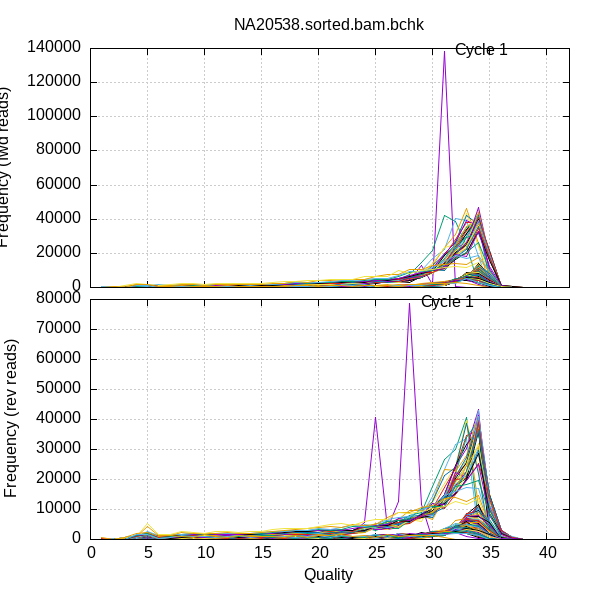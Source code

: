 
            set terminal png size 600,600 truecolor
            set output "NA20538-plots/quals3.png"
            set grid xtics ytics y2tics back lc rgb "#cccccc"
            set multiplot
             set rmargin 0; set lmargin 0; set tmargin 0; set bmargin 0; set origin 0.15,0.52; set size 0.8,0.4
            set title "NA20538.sorted.bam.bchk" noenhanced
            set ylabel "Frequency (fwd reads)"
            set label "Cycle 1" at 31+1,138027
            unset xlabel
            set xrange [0:42]
            set format x ""
            plot '-' using 1:2:3 with lines linecolor variable title ''
        1	0	1
2	0	1
3	0	1
4	0	1
5	2	1
6	3	1
7	10	1
8	17	1
9	0	1
10	0	1
11	32	1
12	68	1
13	71	1
14	39	1
15	54	1
16	143	1
17	324	1
18	743	1
19	731	1
20	943	1
21	495	1
22	731	1
23	1376	1
24	2456	1
25	2292	1
26	3496	1
27	3038	1
28	3975	1
29	12869	1
30	1931	1
31	138027	1
32	462	1
33	75	1
34	0	1
35	0	1
36	8	1
37	0	1
38	0	1
39	0	1
40	0	1
41	0	1

1	0	2
2	0	2
3	1	2
4	0	2
5	4	2
6	6	2
7	8	2
8	17	2
9	17	2
10	57	2
11	84	2
12	145	2
13	199	2
14	226	2
15	312	2
16	444	2
17	708	2
18	701	2
19	1035	2
20	1054	2
21	1315	2
22	1588	2
23	1750	2
24	2801	2
25	2967	2
26	3519	2
27	4904	2
28	7605	2
29	14425	2
30	21636	2
31	41927	2
32	38855	2
33	24581	2
34	1472	2
35	41	2
36	6	2
37	1	2
38	0	2
39	0	2
40	0	2
41	0	2

1	0	3
2	0	3
3	1	3
4	1	3
5	6	3
6	9	3
7	13	3
8	16	3
9	32	3
10	55	3
11	90	3
12	122	3
13	192	3
14	252	3
15	268	3
16	440	3
17	706	3
18	726	3
19	947	3
20	1063	3
21	1339	3
22	1362	3
23	1811	3
24	2512	3
25	3406	3
26	3119	3
27	2934	3
28	4973	3
29	10153	3
30	17190	3
31	22196	3
32	40589	3
33	39470	3
34	18137	3
35	227	3
36	54	3
37	0	3
38	0	3
39	0	3
40	0	3
41	0	3

1	0	4
2	0	4
3	1	4
4	3	4
5	6	4
6	5	4
7	16	4
8	14	4
9	20	4
10	75	4
11	75	4
12	116	4
13	171	4
14	214	4
15	273	4
16	457	4
17	620	4
18	681	4
19	886	4
20	1107	4
21	1160	4
22	1437	4
23	1601	4
24	2476	4
25	3121	4
26	2948	4
27	2974	4
28	5142	4
29	8443	4
30	13158	4
31	23636	4
32	30889	4
33	46557	4
34	25571	4
35	388	4
36	148	4
37	3	4
38	19	4
39	0	4
40	0	4
41	0	4

1	0	5
2	9	5
3	10	5
4	16	5
5	10	5
6	8	5
7	23	5
8	36	5
9	35	5
10	68	5
11	109	5
12	143	5
13	241	5
14	274	5
15	335	5
16	556	5
17	719	5
18	807	5
19	1065	5
20	1193	5
21	1428	5
22	1397	5
23	1653	5
24	2629	5
25	2989	5
26	3050	5
27	3334	5
28	5425	5
29	8657	5
30	14062	5
31	23349	5
32	25421	5
33	43084	5
34	24170	5
35	7867	5
36	146	5
37	63	5
38	28	5
39	1	5
40	0	5
41	1	5

1	0	6
2	2	6
3	0	6
4	5	6
5	1	6
6	8	6
7	12	6
8	19	6
9	29	6
10	41	6
11	81	6
12	118	6
13	167	6
14	205	6
15	295	6
16	377	6
17	577	6
18	688	6
19	881	6
20	1026	6
21	1214	6
22	1419	6
23	1423	6
24	2274	6
25	2727	6
26	3011	6
27	2825	6
28	4983	6
29	6123	6
30	12731	6
31	19572	6
32	26964	6
33	42283	6
34	36787	6
35	5242	6
36	168	6
37	112	6
38	20	6
39	0	6
40	0	6
41	1	6

1	0	7
2	0	7
3	0	7
4	1	7
5	1	7
6	0	7
7	6	7
8	17	7
9	23	7
10	29	7
11	89	7
12	118	7
13	152	7
14	271	7
15	243	7
16	401	7
17	555	7
18	619	7
19	795	7
20	1085	7
21	1213	7
22	1298	7
23	1476	7
24	1955	7
25	2885	7
26	3072	7
27	2837	7
28	4229	7
29	6187	7
30	11028	7
31	18966	7
32	28041	7
33	38355	7
34	38302	7
35	9681	7
36	100	7
37	125	7
38	109	7
39	90	7
40	26	7
41	31	7

1	0	8
2	0	8
3	0	8
4	2	8
5	1	8
6	0	8
7	12	8
8	14	8
9	15	8
10	19	8
11	73	8
12	99	8
13	136	8
14	239	8
15	254	8
16	330	8
17	497	8
18	685	8
19	671	8
20	1070	8
21	1208	8
22	1347	8
23	1430	8
24	1810	8
25	2669	8
26	2919	8
27	3318	8
28	3221	8
29	6232	8
30	9592	8
31	18925	8
32	24788	8
33	33908	8
34	41303	8
35	17302	8
36	118	8
37	136	8
38	43	8
39	22	8
40	2	8
41	1	8

1	0	9
2	1	9
3	0	9
4	1	9
5	3	9
6	1	9
7	8	9
8	21	9
9	29	9
10	34	9
11	82	9
12	121	9
13	132	9
14	201	9
15	285	9
16	320	9
17	528	9
18	620	9
19	701	9
20	1178	9
21	1193	9
22	1269	9
23	1611	9
24	2040	9
25	2783	9
26	2969	9
27	3316	9
28	4447	9
29	6960	9
30	11280	9
31	19744	9
32	26295	9
33	39060	9
34	35816	9
35	10977	9
36	147	9
37	94	9
38	83	9
39	24	9
40	8	9
41	29	9

1	0	10
2	0	10
3	0	10
4	1	10
5	1	10
6	0	10
7	1	10
8	16	10
9	21	10
10	42	10
11	69	10
12	117	10
13	176	10
14	224	10
15	325	10
16	315	10
17	448	10
18	634	10
19	792	10
20	913	10
21	1290	10
22	1542	10
23	1508	10
24	1822	10
25	2979	10
26	3128	10
27	3368	10
28	4517	10
29	6364	10
30	10791	10
31	16739	10
32	25899	10
33	35233	10
34	38079	10
35	16695	10
36	117	10
37	143	10
38	80	10
39	21	10
40	1	10
41	0	10

1	0	11
2	0	11
3	0	11
4	1	11
5	3	11
6	0	11
7	4	11
8	17	11
9	25	11
10	30	11
11	47	11
12	141	11
13	168	11
14	178	11
15	360	11
16	331	11
17	497	11
18	573	11
19	858	11
20	906	11
21	1218	11
22	1783	11
23	1534	11
24	1804	11
25	3121	11
26	3148	11
27	2976	11
28	4534	11
29	6357	11
30	8826	11
31	16563	11
32	24960	11
33	32949	11
34	42080	11
35	17910	11
36	179	11
37	95	11
38	141	11
39	70	11
40	24	11
41	0	11

1	0	12
2	0	12
3	0	12
4	2	12
5	0	12
6	1	12
7	5	12
8	14	12
9	31	12
10	45	12
11	87	12
12	91	12
13	149	12
14	206	12
15	286	12
16	470	12
17	416	12
18	667	12
19	884	12
20	763	12
21	1321	12
22	1729	12
23	1511	12
24	1729	12
25	3245	12
26	3097	12
27	3371	12
28	4569	12
29	6347	12
30	9031	12
31	16024	12
32	24383	12
33	35777	12
34	39595	12
35	18164	12
36	115	12
37	115	12
38	115	12
39	38	12
40	18	12
41	0	12

1	0	13
2	38	13
3	147	13
4	114	13
5	275	13
6	279	13
7	308	13
8	373	13
9	376	13
10	332	13
11	420	13
12	522	13
13	418	13
14	523	13
15	671	13
16	662	13
17	680	13
18	836	13
19	987	13
20	888	13
21	1193	13
22	1538	13
23	1557	13
24	1549	13
25	3030	13
26	2889	13
27	3083	13
28	4172	13
29	6212	13
30	8149	13
31	13650	13
32	23192	13
33	31360	13
34	45091	13
35	18515	13
36	106	13
37	114	13
38	86	13
39	52	13
40	19	13
41	5	13

1	0	14
2	30	14
3	173	14
4	128	14
5	273	14
6	306	14
7	358	14
8	410	14
9	368	14
10	392	14
11	420	14
12	573	14
13	414	14
14	565	14
15	723	14
16	610	14
17	723	14
18	921	14
19	1056	14
20	890	14
21	1321	14
22	1655	14
23	1642	14
24	1732	14
25	2888	14
26	3125	14
27	3396	14
28	4152	14
29	6076	14
30	9154	14
31	14077	14
32	23745	14
33	30867	14
34	43240	14
35	17664	14
36	122	14
37	119	14
38	77	14
39	26	14
40	0	14
41	0	14

1	0	15
2	55	15
3	215	15
4	178	15
5	244	15
6	293	15
7	346	15
8	392	15
9	409	15
10	431	15
11	442	15
12	575	15
13	424	15
14	608	15
15	693	15
16	629	15
17	733	15
18	899	15
19	1139	15
20	918	15
21	1385	15
22	1636	15
23	1617	15
24	1765	15
25	2906	15
26	3281	15
27	3406	15
28	3892	15
29	5984	15
30	8973	15
31	14922	15
32	22863	15
33	33206	15
34	38628	15
35	19897	15
36	233	15
37	126	15
38	51	15
39	14	15
40	2	15
41	1	15

1	0	16
2	45	16
3	183	16
4	162	16
5	246	16
6	320	16
7	387	16
8	419	16
9	401	16
10	468	16
11	417	16
12	638	16
13	458	16
14	600	16
15	787	16
16	660	16
17	709	16
18	926	16
19	1115	16
20	985	16
21	1340	16
22	1668	16
23	1603	16
24	1935	16
25	2401	16
26	3566	16
27	3447	16
28	4362	16
29	5985	16
30	8772	16
31	13833	16
32	21626	16
33	31571	16
34	39974	16
35	21887	16
36	295	16
37	167	16
38	34	16
39	17	16
40	0	16
41	2	16

1	0	17
2	47	17
3	232	17
4	153	17
5	306	17
6	319	17
7	410	17
8	417	17
9	460	17
10	476	17
11	538	17
12	572	17
13	499	17
14	532	17
15	827	17
16	746	17
17	772	17
18	979	17
19	1199	17
20	1024	17
21	1419	17
22	1567	17
23	1808	17
24	2054	17
25	3006	17
26	3286	17
27	3424	17
28	4766	17
29	6569	17
30	8924	17
31	13113	17
32	22663	17
33	26233	17
34	46665	17
35	17796	17
36	292	17
37	142	17
38	115	17
39	47	17
40	12	17
41	2	17

1	0	18
2	62	18
3	225	18
4	195	18
5	270	18
6	334	18
7	474	18
8	414	18
9	458	18
10	551	18
11	494	18
12	739	18
13	532	18
14	648	18
15	836	18
16	769	18
17	885	18
18	937	18
19	1269	18
20	1068	18
21	1371	18
22	1792	18
23	1829	18
24	2296	18
25	2956	18
26	3634	18
27	3390	18
28	5016	18
29	6044	18
30	9739	18
31	11294	18
32	22890	18
33	30153	18
34	41166	18
35	19171	18
36	256	18
37	64	18
38	50	18
39	55	18
40	68	18
41	17	18

1	0	19
2	38	19
3	258	19
4	164	19
5	318	19
6	391	19
7	435	19
8	470	19
9	482	19
10	505	19
11	548	19
12	731	19
13	506	19
14	633	19
15	779	19
16	816	19
17	888	19
18	978	19
19	1264	19
20	1111	19
21	1279	19
22	1988	19
23	1934	19
24	2037	19
25	2866	19
26	3565	19
27	3551	19
28	5235	19
29	6338	19
30	9458	19
31	13054	19
32	22407	19
33	29249	19
34	40912	19
35	18668	19
36	274	19
37	98	19
38	82	19
39	53	19
40	24	19
41	24	19

1	0	20
2	64	20
3	276	20
4	174	20
5	316	20
6	369	20
7	538	20
8	501	20
9	547	20
10	541	20
11	628	20
12	644	20
13	637	20
14	750	20
15	864	20
16	831	20
17	923	20
18	1078	20
19	1244	20
20	1299	20
21	1193	20
22	2072	20
23	1838	20
24	2360	20
25	3031	20
26	3504	20
27	3715	20
28	5396	20
29	6447	20
30	8785	20
31	13368	20
32	21859	20
33	25044	20
34	44174	20
35	18904	20
36	223	20
37	88	20
38	119	20
39	55	20
40	12	20
41	0	20

1	0	21
2	70	21
3	275	21
4	219	21
5	368	21
6	412	21
7	502	21
8	555	21
9	541	21
10	608	21
11	649	21
12	782	21
13	625	21
14	665	21
15	934	21
16	1031	21
17	993	21
18	1150	21
19	1328	21
20	1375	21
21	1508	21
22	2142	21
23	1982	21
24	2178	21
25	3493	21
26	3383	21
27	3992	21
28	5428	21
29	6902	21
30	8682	21
31	11689	21
32	21148	21
33	26804	21
34	42344	21
35	19103	21
36	288	21
37	104	21
38	99	21
39	43	21
40	13	21
41	4	21

1	0	22
2	64	22
3	259	22
4	212	22
5	378	22
6	464	22
7	540	22
8	616	22
9	554	22
10	637	22
11	644	22
12	822	22
13	739	22
14	679	22
15	971	22
16	1066	22
17	1135	22
18	1245	22
19	1495	22
20	1414	22
21	1304	22
22	2373	22
23	2041	22
24	2224	22
25	3091	22
26	3723	22
27	3597	22
28	6175	22
29	6947	22
30	9629	22
31	11280	22
32	20499	22
33	24642	22
34	42423	22
35	19798	22
36	418	22
37	112	22
38	79	22
39	63	22
40	44	22
41	15	22

1	0	23
2	74	23
3	294	23
4	265	23
5	383	23
6	454	23
7	620	23
8	575	23
9	592	23
10	680	23
11	683	23
12	842	23
13	727	23
14	699	23
15	1040	23
16	1199	23
17	1057	23
18	1243	23
19	1546	23
20	1566	23
21	1489	23
22	2100	23
23	2340	23
24	2279	23
25	3194	23
26	3700	23
27	3728	23
28	5536	23
29	6672	23
30	9885	23
31	11215	23
32	20171	23
33	24804	23
34	41061	23
35	21093	23
36	382	23
37	125	23
38	88	23
39	9	23
40	1	23
41	0	23

1	0	24
2	96	24
3	320	24
4	242	24
5	477	24
6	454	24
7	628	24
8	599	24
9	706	24
10	681	24
11	728	24
12	912	24
13	703	24
14	815	24
15	1104	24
16	1153	24
17	1129	24
18	1311	24
19	1505	24
20	1496	24
21	1483	24
22	2241	24
23	2386	24
24	2445	24
25	3578	24
26	3759	24
27	3912	24
28	6110	24
29	7174	24
30	8980	24
31	12551	24
32	20330	24
33	25481	24
34	39902	24
35	18362	24
36	482	24
37	102	24
38	56	24
39	18	24
40	0	24
41	0	24

1	0	25
2	98	25
3	378	25
4	281	25
5	492	25
6	511	25
7	662	25
8	660	25
9	733	25
10	778	25
11	733	25
12	1078	25
13	763	25
14	831	25
15	1204	25
16	1168	25
17	1196	25
18	1329	25
19	1599	25
20	1689	25
21	1612	25
22	2176	25
23	2391	25
24	2555	25
25	3516	25
26	3681	25
27	3899	25
28	5838	25
29	6702	25
30	9245	25
31	12189	25
32	19153	25
33	26427	25
34	39365	25
35	18916	25
36	262	25
37	54	25
38	82	25
39	44	25
40	52	25
41	69	25

1	0	26
2	383	26
3	421	26
4	513	26
5	752	26
6	568	26
7	783	26
8	826	26
9	763	26
10	1054	26
11	873	26
12	1032	26
13	822	26
14	1022	26
15	1281	26
16	1134	26
17	1366	26
18	1664	26
19	1639	26
20	1807	26
21	1747	26
22	2262	26
23	2652	26
24	3202	26
25	3569	26
26	4150	26
27	4448	26
28	6517	26
29	8649	26
30	9465	26
31	11604	26
32	18616	26
33	29485	26
34	31893	26
35	16454	26
36	818	26
37	129	26
38	31	26
39	16	26
40	0	26
41	1	26

1	0	27
2	100	27
3	355	27
4	354	27
5	516	27
6	446	27
7	743	27
8	809	27
9	872	27
10	978	27
11	826	27
12	1038	27
13	875	27
14	952	27
15	1277	27
16	1277	27
17	1254	27
18	1621	27
19	1936	27
20	1649	27
21	1869	27
22	2292	27
23	2518	27
24	2803	27
25	3492	27
26	4300	27
27	3846	27
28	6234	27
29	8267	27
30	9067	27
31	10848	27
32	17868	27
33	23043	27
34	39517	27
35	19586	27
36	704	27
37	131	27
38	94	27
39	32	27
40	22	27
41	0	27

1	0	28
2	129	28
3	365	28
4	433	28
5	563	28
6	489	28
7	738	28
8	894	28
9	909	28
10	993	28
11	897	28
12	1088	28
13	893	28
14	1041	28
15	1337	28
16	1293	28
17	1452	28
18	1598	28
19	1963	28
20	1941	28
21	1919	28
22	2682	28
23	2702	28
24	2909	28
25	3822	28
26	4045	28
27	4428	28
28	6676	28
29	7158	28
30	9129	28
31	10927	28
32	19531	28
33	23014	28
34	37253	28
35	17709	28
36	965	28
37	301	28
38	93	28
39	58	28
40	45	28
41	29	28

1	0	29
2	148	29
3	486	29
4	390	29
5	636	29
6	533	29
7	831	29
8	975	29
9	959	29
10	1082	29
11	947	29
12	1126	29
13	958	29
14	1194	29
15	1442	29
16	1398	29
17	1513	29
18	1661	29
19	2161	29
20	1961	29
21	2034	29
22	2805	29
23	2589	29
24	3079	29
25	3856	29
26	4120	29
27	4592	29
28	6374	29
29	8225	29
30	9346	29
31	10821	29
32	17349	29
33	24653	29
34	36074	29
35	16936	29
36	918	29
37	137	29
38	61	29
39	25	29
40	5	29
41	11	29

1	0	30
2	206	30
3	443	30
4	470	30
5	664	30
6	516	30
7	927	30
8	956	30
9	1061	30
10	1148	30
11	999	30
12	1271	30
13	1054	30
14	1152	30
15	1468	30
16	1464	30
17	1696	30
18	1851	30
19	2151	30
20	2054	30
21	2261	30
22	2889	30
23	2796	30
24	3309	30
25	3604	30
26	4090	30
27	4600	30
28	6037	30
29	7880	30
30	10551	30
31	10185	30
32	17578	30
33	22034	30
34	36022	30
35	17519	30
36	1016	30
37	325	30
38	40	30
39	41	30
40	50	30
41	33	30

1	0	31
2	147	31
3	354	31
4	588	31
5	677	31
6	1112	31
7	572	31
8	1141	31
9	1294	31
10	925	31
11	1212	31
12	1238	31
13	1232	31
14	1207	31
15	1273	31
16	1661	31
17	1543	31
18	2189	31
19	2260	31
20	2319	31
21	2504	31
22	2619	31
23	3264	31
24	3201	31
25	4191	31
26	4415	31
27	4767	31
28	6207	31
29	8517	31
30	9000	31
31	11501	31
32	17731	31
33	19767	31
34	34589	31
35	17470	31
36	1223	31
37	359	31
38	96	31
39	33	31
40	2	31
41	11	31

1	0	32
2	163	32
3	494	32
4	510	32
5	715	32
6	1181	32
7	766	32
8	1192	32
9	1352	32
10	1008	32
11	1325	32
12	1330	32
13	1391	32
14	1392	32
15	1362	32
16	1680	32
17	1755	32
18	2270	32
19	2383	32
20	2540	32
21	2639	32
22	2693	32
23	3592	32
24	3088	32
25	4469	32
26	4268	32
27	5055	32
28	6712	32
29	8334	32
30	10197	32
31	10978	32
32	16633	32
33	20763	32
34	32582	32
35	16044	32
36	1034	32
37	388	32
38	78	32
39	32	32
40	5	32
41	18	32

1	0	33
2	195	33
3	585	33
4	573	33
5	807	33
6	1264	33
7	796	33
8	1331	33
9	1499	33
10	1056	33
11	1430	33
12	1398	33
13	1493	33
14	1517	33
15	1510	33
16	1742	33
17	1844	33
18	2368	33
19	2477	33
20	2694	33
21	2880	33
22	3277	33
23	3430	33
24	3751	33
25	4371	33
26	4400	33
27	5127	33
28	7244	33
29	8528	33
30	9789	33
31	11089	33
32	19535	33
33	18300	33
34	32531	33
35	12191	33
36	1104	33
37	180	33
38	70	33
39	25	33
40	10	33
41	0	33

1	0	34
2	199	34
3	620	34
4	623	34
5	892	34
6	1247	34
7	871	34
8	1497	34
9	1424	34
10	1227	34
11	1493	34
12	1479	34
13	1709	34
14	1482	34
15	1842	34
16	1818	34
17	2087	34
18	2828	34
19	2542	34
20	3153	34
21	2873	34
22	3663	34
23	3621	34
24	4214	34
25	4602	34
26	4697	34
27	6538	34
28	8505	34
29	9080	34
30	9847	34
31	13275	34
32	16980	34
33	20555	34
34	26582	34
35	9719	34
36	428	34
37	38	34
38	57	34
39	44	34
40	42	34
41	18	34

1	0	35
2	208	35
3	817	35
4	630	35
5	1052	35
6	1465	35
7	1054	35
8	1553	35
9	1573	35
10	1256	35
11	1713	35
12	1646	35
13	1711	35
14	1594	35
15	1945	35
16	1971	35
17	2197	35
18	2992	35
19	2784	35
20	3038	35
21	3336	35
22	3901	35
23	4105	35
24	4405	35
25	5415	35
26	5479	35
27	6945	35
28	9487	35
29	9602	35
30	11603	35
31	14945	35
32	18590	35
33	16947	35
34	18828	35
35	9353	35
36	68	35
37	67	35
38	61	35
39	42	35
40	20	35
41	13	35

1	0	36
2	54	36
3	710	36
4	1689	36
5	1102	36
6	1127	36
7	964	36
8	1689	36
9	1565	36
10	1223	36
11	1863	36
12	1713	36
13	1811	36
14	1751	36
15	1941	36
16	2139	36
17	2206	36
18	3238	36
19	2957	36
20	3825	36
21	3814	36
22	4924	36
23	4419	36
24	4707	36
25	6462	36
26	7353	36
27	7589	36
28	10574	36
29	10359	36
30	12859	36
31	13317	36
32	14236	36
33	13665	36
34	17357	36
35	8949	36
36	49	36
37	74	36
38	76	36
39	45	36
40	6	36
41	10	36

1	0	37
2	180	37
3	905	37
4	2473	37
5	1686	37
6	1378	37
7	1490	37
8	2095	37
9	2235	37
10	1598	37
11	2254	37
12	2189	37
13	2552	37
14	2101	37
15	2227	37
16	2828	37
17	3710	37
18	3426	37
19	4116	37
20	4056	37
21	4804	37
22	4801	37
23	4667	37
24	6552	37
25	6329	37
26	6683	37
27	9771	37
28	8309	37
29	10124	37
30	10757	37
31	11857	37
32	12252	37
33	11684	37
34	14891	37
35	7245	37
36	81	37
37	46	37
38	36	37
39	16	37
40	2	37
41	5	37

1	0	38
2	7	38
3	9	38
4	39	38
5	38	38
6	32	38
7	22	38
8	40	38
9	30	38
10	38	38
11	40	38
12	48	38
13	18	38
14	42	38
15	61	38
16	61	38
17	29	38
18	56	38
19	68	38
20	117	38
21	32	38
22	157	38
23	87	38
24	215	38
25	248	38
26	579	38
27	269	38
28	499	38
29	483	38
30	984	38
31	1409	38
32	3315	38
33	5074	38
34	13718	38
35	8061	38
36	86	38
37	69	38
38	35	38
39	7	38
40	1	38
41	2	38

1	0	39
2	7	39
3	5	39
4	46	39
5	38	39
6	27	39
7	35	39
8	33	39
9	36	39
10	40	39
11	41	39
12	25	39
13	31	39
14	52	39
15	59	39
16	62	39
17	31	39
18	51	39
19	84	39
20	103	39
21	47	39
22	153	39
23	73	39
24	300	39
25	240	39
26	569	39
27	329	39
28	600	39
29	429	39
30	1027	39
31	1433	39
32	3407	39
33	6255	39
34	13616	39
35	6605	39
36	52	39
37	41	39
38	33	39
39	52	39
40	18	39
41	40	39

1	0	40
2	4	40
3	9	40
4	38	40
5	51	40
6	40	40
7	35	40
8	24	40
9	38	40
10	41	40
11	34	40
12	45	40
13	21	40
14	47	40
15	50	40
16	70	40
17	38	40
18	34	40
19	116	40
20	82	40
21	74	40
22	177	40
23	74	40
24	290	40
25	239	40
26	671	40
27	200	40
28	565	40
29	525	40
30	1154	40
31	1266	40
32	3353	40
33	5380	40
34	14063	40
35	7064	40
36	84	40
37	63	40
38	36	40
39	19	40
40	11	40
41	0	40

1	0	41
2	0	41
3	13	41
4	47	41
5	54	41
6	35	41
7	29	41
8	49	41
9	36	41
10	29	41
11	51	41
12	57	41
13	55	41
14	24	41
15	45	41
16	52	41
17	91	41
18	60	41
19	51	41
20	62	41
21	130	41
22	61	41
23	200	41
24	157	41
25	227	41
26	500	41
27	353	41
28	328	41
29	801	41
30	1002	41
31	1203	41
32	3349	41
33	5671	41
34	13349	41
35	7748	41
36	34	41
37	50	41
38	44	41
39	20	41
40	23	41
41	35	41

1	0	42
2	0	42
3	16	42
4	60	42
5	54	42
6	34	42
7	31	42
8	39	42
9	30	42
10	36	42
11	57	42
12	59	42
13	42	42
14	21	42
15	69	42
16	28	42
17	91	42
18	37	42
19	58	42
20	115	42
21	137	42
22	62	42
23	205	42
24	120	42
25	231	42
26	616	42
27	320	42
28	539	42
29	644	42
30	646	42
31	1356	42
32	3529	42
33	5542	42
34	13038	42
35	8071	42
36	30	42
37	74	42
38	48	42
39	27	42
40	13	42
41	0	42

1	0	43
2	0	43
3	18	43
4	52	43
5	57	43
6	41	43
7	28	43
8	41	43
9	38	43
10	20	43
11	51	43
12	65	43
13	48	43
14	25	43
15	65	43
16	68	43
17	61	43
18	62	43
19	69	43
20	115	43
21	133	43
22	41	43
23	242	43
24	185	43
25	263	43
26	513	43
27	284	43
28	406	43
29	842	43
30	881	43
31	1590	43
32	4326	43
33	5730	43
34	11328	43
35	8297	43
36	61	43
37	30	43
38	26	43
39	6	43
40	3	43
41	14	43

1	0	44
2	9	44
3	19	44
4	50	44
5	54	44
6	32	44
7	41	44
8	27	44
9	62	44
10	50	44
11	48	44
12	56	44
13	55	44
14	74	44
15	22	44
16	122	44
17	35	44
18	85	44
19	36	44
20	136	44
21	64	44
22	96	44
23	221	44
24	194	44
25	316	44
26	490	44
27	536	44
28	475	44
29	731	44
30	665	44
31	1519	44
32	3309	44
33	5780	44
34	13620	44
35	6888	44
36	47	44
37	52	44
38	55	44
39	27	44
40	9	44
41	18	44

1	0	45
2	9	45
3	22	45
4	58	45
5	79	45
6	51	45
7	54	45
8	31	45
9	56	45
10	41	45
11	56	45
12	58	45
13	48	45
14	34	45
15	51	45
16	61	45
17	47	45
18	70	45
19	64	45
20	145	45
21	67	45
22	70	45
23	259	45
24	154	45
25	459	45
26	466	45
27	355	45
28	644	45
29	676	45
30	698	45
31	1681	45
32	3401	45
33	5526	45
34	12354	45
35	8059	45
36	44	45
37	32	45
38	22	45
39	59	45
40	39	45
41	25	45

1	0	46
2	0	46
3	18	46
4	59	46
5	100	46
6	36	46
7	44	46
8	40	46
9	57	46
10	34	46
11	74	46
12	54	46
13	57	46
14	50	46
15	43	46
16	81	46
17	50	46
18	80	46
19	69	46
20	57	46
21	187	46
22	85	46
23	167	46
24	247	46
25	241	46
26	650	46
27	243	46
28	643	46
29	502	46
30	723	46
31	980	46
32	3712	46
33	6130	46
34	12379	46
35	7984	46
36	59	46
37	57	46
38	68	46
39	41	46
40	16	46
41	8	46

1	0	47
2	0	47
3	24	47
4	82	47
5	90	47
6	53	47
7	35	47
8	63	47
9	57	47
10	52	47
11	45	47
12	52	47
13	73	47
14	25	47
15	72	47
16	68	47
17	107	47
18	31	47
19	91	47
20	44	47
21	178	47
22	98	47
23	85	47
24	388	47
25	271	47
26	649	47
27	260	47
28	657	47
29	538	47
30	1005	47
31	1550	47
32	3886	47
33	6822	47
34	11266	47
35	7200	47
36	42	47
37	33	47
38	40	47
39	37	47
40	33	47
41	23	47

1	0	48
2	10	48
3	8	48
4	77	48
5	86	48
6	58	48
7	37	48
8	46	48
9	39	48
10	60	48
11	48	48
12	95	48
13	51	48
14	25	48
15	95	48
16	64	48
17	112	48
18	41	48
19	92	48
20	52	48
21	234	48
22	110	48
23	141	48
24	287	48
25	277	48
26	593	48
27	318	48
28	717	48
29	687	48
30	978	48
31	1359	48
32	3690	48
33	5851	48
34	11793	48
35	7794	48
36	55	48
37	37	48
38	37	48
39	24	48
40	17	48
41	30	48

1	0	49
2	16	49
3	24	49
4	85	49
5	64	49
6	55	49
7	36	49
8	53	49
9	43	49
10	62	49
11	43	49
12	99	49
13	51	49
14	49	49
15	73	49
16	41	49
17	147	49
18	59	49
19	103	49
20	67	49
21	213	49
22	91	49
23	91	49
24	380	49
25	276	49
26	636	49
27	327	49
28	557	49
29	832	49
30	1137	49
31	1717	49
32	3875	49
33	6380	49
34	11035	49
35	7197	49
36	79	49
37	58	49
38	40	49
39	16	49
40	2	49
41	16	49

1	0	50
2	7	50
3	20	50
4	90	50
5	97	50
6	45	50
7	41	50
8	53	50
9	56	50
10	67	50
11	63	50
12	89	50
13	45	50
14	62	50
15	64	50
16	53	50
17	126	50
18	53	50
19	93	50
20	106	50
21	183	50
22	122	50
23	124	50
24	304	50
25	316	50
26	591	50
27	338	50
28	744	50
29	787	50
30	1296	50
31	1733	50
32	3866	50
33	6640	50
34	11372	50
35	6341	50
36	37	50
37	36	50
38	18	50
39	29	50
40	6	50
41	12	50

1	0	51
2	0	51
3	31	51
4	58	51
5	126	51
6	40	51
7	61	51
8	28	51
9	74	51
10	28	51
11	73	51
12	68	51
13	47	51
14	109	51
15	39	51
16	79	51
17	84	51
18	81	51
19	98	51
20	98	51
21	96	51
22	234	51
23	136	51
24	240	51
25	489	51
26	363	51
27	480	51
28	346	51
29	919	51
30	983	51
31	1467	51
32	3262	51
33	6403	51
34	11581	51
35	7729	51
36	37	51
37	56	51
38	45	51
39	30	51
40	7	51
41	0	51

1	0	52
2	12	52
3	18	52
4	97	52
5	99	52
6	55	52
7	56	52
8	56	52
9	62	52
10	42	52
11	58	52
12	67	52
13	85	52
14	55	52
15	63	52
16	63	52
17	96	52
18	142	52
19	73	52
20	95	52
21	53	52
22	325	52
23	125	52
24	234	52
25	469	52
26	471	52
27	487	52
28	641	52
29	812	52
30	1181	52
31	1756	52
32	3719	52
33	6606	52
34	11452	52
35	6247	52
36	144	52
37	43	52
38	22	52
39	24	52
40	4	52
41	16	52

1	0	53
2	24	53
3	8	53
4	88	53
5	101	53
6	70	53
7	44	53
8	67	53
9	60	53
10	78	53
11	70	53
12	69	53
13	112	53
14	22	53
15	105	53
16	77	53
17	167	53
18	51	53
19	131	53
20	45	53
21	177	53
22	240	53
23	127	53
24	277	53
25	383	53
26	432	53
27	558	53
28	364	53
29	937	53
30	1187	53
31	1387	53
32	4052	53
33	6772	53
34	10832	53
35	6502	53
36	423	53
37	44	53
38	23	53
39	10	53
40	7	53
41	2	53

1	6	54
2	16	54
3	25	54
4	106	54
5	132	54
6	63	54
7	19	54
8	67	54
9	57	54
10	85	54
11	80	54
12	60	54
13	84	54
14	30	54
15	117	54
16	99	54
17	144	54
18	55	54
19	131	54
20	81	54
21	97	54
22	364	54
23	92	54
24	288	54
25	406	54
26	471	54
27	579	54
28	692	54
29	753	54
30	1601	54
31	1534	54
32	4031	54
33	6211	54
34	11309	54
35	5949	54
36	146	54
37	55	54
38	34	54
39	32	54
40	15	54
41	9	54

1	5	55
2	10	55
3	25	55
4	92	55
5	131	55
6	79	55
7	37	55
8	95	55
9	99	55
10	78	55
11	56	55
12	73	55
13	130	55
14	54	55
15	134	55
16	61	55
17	194	55
18	57	55
19	140	55
20	71	55
21	301	55
22	167	55
23	138	55
24	438	55
25	342	55
26	719	55
27	497	55
28	534	55
29	759	55
30	1547	55
31	1487	55
32	4711	55
33	6142	55
34	11051	55
35	5482	55
36	142	55
37	16	55
38	9	55
39	13	55
40	2	55
41	7	55

1	294	56
2	202	56
3	140	56
4	236	56
5	235	56
6	96	56
7	179	56
8	204	56
9	152	56
10	240	56
11	135	56
12	292	56
13	268	56
14	276	56
15	200	56
16	379	56
17	232	56
18	671	56
19	284	56
20	879	56
21	314	56
22	385	56
23	380	56
24	1176	56
25	818	56
26	447	56
27	1082	56
28	1206	56
29	1337	56
30	2411	56
31	3172	56
32	4710	56
33	5846	56
34	5620	56
35	1587	56
36	14	56
37	14	56
38	11	56
39	1	56
40	0	56
41	0	56

1	15	57
2	22	57
3	27	57
4	130	57
5	148	57
6	74	57
7	70	57
8	88	57
9	73	57
10	69	57
11	82	57
12	116	57
13	123	57
14	46	57
15	80	57
16	112	57
17	72	57
18	181	57
19	62	57
20	137	57
21	94	57
22	311	57
23	249	57
24	215	57
25	688	57
26	419	57
27	595	57
28	560	57
29	953	57
30	1373	57
31	1616	57
32	3837	57
33	7377	57
34	9653	57
35	5586	57
36	792	57
37	41	57
38	12	57
39	6	57
40	10	57
41	11	57

1	26	58
2	11	58
3	27	58
4	132	58
5	134	58
6	82	58
7	63	58
8	79	58
9	76	58
10	46	58
11	102	58
12	89	58
13	126	58
14	66	58
15	76	58
16	94	58
17	92	58
18	171	58
19	64	58
20	195	58
21	63	58
22	253	58
23	372	58
24	142	58
25	542	58
26	605	58
27	300	58
28	843	58
29	745	58
30	1256	58
31	2286	58
32	3602	58
33	6129	58
34	10416	58
35	6204	58
36	487	58
37	43	58
38	32	58
39	15	58
40	13	58
41	26	58

1	20	59
2	13	59
3	45	59
4	139	59
5	159	59
6	74	59
7	55	59
8	103	59
9	84	59
10	91	59
11	89	59
12	82	59
13	140	59
14	77	59
15	129	59
16	89	59
17	50	59
18	204	59
19	64	59
20	166	59
21	102	59
22	375	59
23	221	59
24	187	59
25	703	59
26	346	59
27	584	59
28	675	59
29	829	59
30	1711	59
31	1863	59
32	4534	59
33	6516	59
34	9661	59
35	5553	59
36	286	59
37	37	59
38	20	59
39	25	59
40	11	59
41	13	59

1	298	60
2	300	60
3	166	60
4	266	60
5	225	60
6	107	60
7	184	60
8	260	60
9	199	60
10	251	60
11	238	60
12	139	60
13	345	60
14	165	60
15	459	60
16	382	60
17	539	60
18	713	60
19	862	60
20	936	60
21	466	60
22	1293	60
23	1076	60
24	293	60
25	388	60
26	1067	60
27	1607	60
28	1267	60
29	2264	60
30	2782	60
31	3757	60
32	4042	60
33	4714	60
34	3102	60
35	971	60
36	2	60
37	0	60
38	0	60
39	0	60
40	0	60
41	0	60

1	23	61
2	0	61
3	62	61
4	141	61
5	185	61
6	58	61
7	94	61
8	91	61
9	80	61
10	101	61
11	101	61
12	138	61
13	78	61
14	149	61
15	88	61
16	159	61
17	134	61
18	56	61
19	239	61
20	80	61
21	248	61
22	174	61
23	434	61
24	307	61
25	397	61
26	744	61
27	386	61
28	727	61
29	697	61
30	1468	61
31	2000	61
32	3408	61
33	8197	61
34	10104	61
35	4418	61
36	230	61
37	32	61
38	30	61
39	30	61
40	13	61
41	24	61

1	26	62
2	2	62
3	59	62
4	121	62
5	192	62
6	65	62
7	112	62
8	103	62
9	105	62
10	55	62
11	132	62
12	119	62
13	98	62
14	184	62
15	44	62
16	75	62
17	174	62
18	69	62
19	227	62
20	146	62
21	194	62
22	119	62
23	344	62
24	405	62
25	385	62
26	632	62
27	474	62
28	788	62
29	752	62
30	1697	62
31	2155	62
32	3798	62
33	7777	62
34	9824	62
35	4408	62
36	175	62
37	17	62
38	18	62
39	22	62
40	15	62
41	18	62

1	25	63
2	1	63
3	42	63
4	138	63
5	192	63
6	63	63
7	108	63
8	92	63
9	92	63
10	66	63
11	146	63
12	125	63
13	86	63
14	154	63
15	25	63
16	119	63
17	197	63
18	114	63
19	217	63
20	150	63
21	176	63
22	161	63
23	335	63
24	411	63
25	434	63
26	589	63
27	562	63
28	851	63
29	735	63
30	2091	63
31	2025	63
32	3691	63
33	7707	63
34	9675	63
35	4006	63
36	422	63
37	34	63
38	27	63
39	12	63
40	23	63
41	6	63

1	34	64
2	0	64
3	52	64
4	157	64
5	200	64
6	87	64
7	104	64
8	86	64
9	89	64
10	55	64
11	153	64
12	153	64
13	64	64
14	142	64
15	79	64
16	143	64
17	136	64
18	176	64
19	197	64
20	155	64
21	212	64
22	227	64
23	325	64
24	395	64
25	463	64
26	544	64
27	477	64
28	561	64
29	1072	64
30	1545	64
31	2428	64
32	3794	64
33	8733	64
34	8243	64
35	3990	64
36	826	64
37	13	64
38	14	64
39	1	64
40	0	64
41	0	64

1	33	65
2	0	65
3	47	65
4	183	65
5	190	65
6	90	65
7	89	65
8	110	65
9	116	65
10	71	65
11	148	65
12	122	65
13	119	65
14	149	65
15	112	65
16	109	65
17	166	65
18	192	65
19	205	65
20	126	65
21	216	65
22	218	65
23	401	65
24	340	65
25	476	65
26	601	65
27	549	65
28	744	65
29	1232	65
30	1270	65
31	3222	65
32	3425	65
33	8377	65
34	8359	65
35	3498	65
36	763	65
37	15	65
38	17	65
39	7	65
40	8	65
41	10	65

1	30	66
2	1	66
3	61	66
4	140	66
5	232	66
6	69	66
7	87	66
8	95	66
9	123	66
10	149	66
11	75	66
12	141	66
13	133	66
14	83	66
15	174	66
16	74	66
17	130	66
18	222	66
19	99	66
20	262	66
21	130	66
22	185	66
23	307	66
24	525	66
25	351	66
26	616	66
27	521	66
28	732	66
29	889	66
30	1386	66
31	2146	66
32	3181	66
33	7386	66
34	9553	66
35	5245	66
36	558	66
37	24	66
38	8	66
39	2	66
40	0	66
41	0	66

1	33	67
2	0	67
3	53	67
4	162	67
5	235	67
6	56	67
7	90	67
8	119	67
9	97	67
10	105	67
11	111	67
12	157	67
13	92	67
14	188	67
15	76	67
16	125	67
17	201	67
18	80	67
19	319	67
20	128	67
21	231	67
22	169	67
23	361	67
24	438	67
25	412	67
26	642	67
27	455	67
28	633	67
29	1192	67
30	1288	67
31	2333	67
32	4029	67
33	7066	67
34	8928	67
35	4766	67
36	715	67
37	20	67
38	15	67
39	4	67
40	1	67
41	0	67

1	38	68
2	0	68
3	54	68
4	189	68
5	255	68
6	89	68
7	105	68
8	108	68
9	110	68
10	104	68
11	151	68
12	172	68
13	94	68
14	214	68
15	90	68
16	113	68
17	224	68
18	89	68
19	290	68
20	109	68
21	277	68
22	148	68
23	354	68
24	411	68
25	439	68
26	725	68
27	479	68
28	818	68
29	1072	68
30	1350	68
31	2159	68
32	3863	68
33	7995	68
34	8588	68
35	3999	68
36	770	68
37	41	68
38	22	68
39	3	68
40	8	68
41	6	68

1	31	69
2	2	69
3	67	69
4	178	69
5	285	69
6	114	69
7	120	69
8	124	69
9	77	69
10	105	69
11	198	69
12	131	69
13	88	69
14	247	69
15	90	69
16	155	69
17	195	69
18	63	69
19	319	69
20	142	69
21	202	69
22	268	69
23	486	69
24	327	69
25	481	69
26	669	69
27	696	69
28	580	69
29	1193	69
30	1327	69
31	2676	69
32	4055	69
33	8129	69
34	8525	69
35	3513	69
36	248	69
37	7	69
38	7	69
39	5	69
40	0	69
41	0	69

1	35	70
2	1	70
3	73	70
4	200	70
5	262	70
6	105	70
7	124	70
8	95	70
9	123	70
10	116	70
11	187	70
12	191	70
13	85	70
14	186	70
15	104	70
16	199	70
17	184	70
18	180	70
19	202	70
20	184	70
21	280	70
22	231	70
23	531	70
24	394	70
25	352	70
26	914	70
27	491	70
28	902	70
29	1069	70
30	1409	70
31	3007	70
32	3877	70
33	8146	70
34	8037	70
35	2972	70
36	621	70
37	26	70
38	10	70
39	11	70
40	8	70
41	1	70

1	29	71
2	0	71
3	72	71
4	159	71
5	311	71
6	75	71
7	106	71
8	136	71
9	116	71
10	140	71
11	105	71
12	168	71
13	172	71
14	100	71
15	165	71
16	127	71
17	150	71
18	240	71
19	98	71
20	364	71
21	154	71
22	333	71
23	133	71
24	433	71
25	646	71
26	426	71
27	696	71
28	611	71
29	963	71
30	1379	71
31	2738	71
32	3839	71
33	7104	71
34	8408	71
35	4573	71
36	827	71
37	10	71
38	11	71
39	8	71
40	0	71
41	0	71

1	50	72
2	1	72
3	87	72
4	192	72
5	338	72
6	69	72
7	153	72
8	110	72
9	161	72
10	119	72
11	169	72
12	184	72
13	147	72
14	187	72
15	85	72
16	167	72
17	206	72
18	158	72
19	217	72
20	256	72
21	233	72
22	159	72
23	299	72
24	570	72
25	586	72
26	564	72
27	507	72
28	781	72
29	839	72
30	1856	72
31	2640	72
32	4429	72
33	7048	72
34	8188	72
35	3835	72
36	485	72
37	15	72
38	21	72
39	13	72
40	1	72
41	0	72

1	48	73
2	0	73
3	63	73
4	272	73
5	302	73
6	97	73
7	144	73
8	140	73
9	146	73
10	116	73
11	204	73
12	186	73
13	124	73
14	271	73
15	85	73
16	172	73
17	252	73
18	168	73
19	330	73
20	119	73
21	289	73
22	142	73
23	404	73
24	607	73
25	380	73
26	809	73
27	668	73
28	580	73
29	1122	73
30	1736	73
31	2570	73
32	4323	73
33	7111	73
34	7711	73
35	3801	73
36	614	73
37	11	73
38	4	73
39	2	73
40	2	73
41	0	73

1	49	74
2	0	74
3	77	74
4	262	74
5	303	74
6	116	74
7	132	74
8	142	74
9	164	74
10	133	74
11	195	74
12	169	74
13	113	74
14	318	74
15	91	74
16	120	74
17	212	74
18	181	74
19	357	74
20	154	74
21	323	74
22	94	74
23	485	74
24	636	74
25	543	74
26	681	74
27	541	74
28	734	74
29	1304	74
30	1795	74
31	2667	74
32	4516	74
33	7406	74
34	7474	74
35	2983	74
36	589	74
37	24	74
38	18	74
39	10	74
40	4	74
41	10	74

1	54	75
2	1	75
3	66	75
4	301	75
5	321	75
6	117	75
7	162	75
8	140	75
9	178	75
10	162	75
11	226	75
12	166	75
13	115	75
14	295	75
15	140	75
16	182	75
17	256	75
18	138	75
19	340	75
20	149	75
21	317	75
22	224	75
23	465	75
24	515	75
25	554	75
26	842	75
27	507	75
28	524	75
29	1495	75
30	1721	75
31	2712	75
32	4444	75
33	7273	75
34	6971	75
35	3221	75
36	781	75
37	24	75
38	19	75
39	5	75
40	2	75
41	0	75

1	55	76
2	0	76
3	57	76
4	249	76
5	426	76
6	123	76
7	105	76
8	155	76
9	189	76
10	151	76
11	165	76
12	128	76
13	214	76
14	201	76
15	198	76
16	217	76
17	149	76
18	157	76
19	282	76
20	214	76
21	330	76
22	361	76
23	146	76
24	469	76
25	595	76
26	762	76
27	635	76
28	502	76
29	1005	76
30	1522	76
31	1861	76
32	4246	76
33	8011	76
34	7883	76
35	3708	76
36	619	76
37	19	76
38	9	76
39	5	76
40	2	76
41	0	76

1	57	77
2	1	77
3	97	77
4	232	77
5	411	77
6	121	77
7	156	77
8	154	77
9	200	77
10	230	77
11	97	77
12	236	77
13	240	77
14	183	77
15	226	77
16	161	77
17	147	77
18	298	77
19	256	77
20	361	77
21	248	77
22	303	77
23	194	77
24	558	77
25	719	77
26	578	77
27	911	77
28	770	77
29	968	77
30	1659	77
31	3169	77
32	3833	77
33	7027	77
34	7098	77
35	3587	77
36	603	77
37	7	77
38	9	77
39	9	77
40	10	77
41	1	77

1	60	78
2	1	78
3	90	78
4	278	78
5	417	78
6	140	78
7	146	78
8	157	78
9	272	78
10	176	78
11	137	78
12	202	78
13	233	78
14	212	78
15	179	78
16	277	78
17	283	78
18	197	78
19	289	78
20	344	78
21	210	78
22	298	78
23	252	78
24	730	78
25	609	78
26	534	78
27	825	78
28	677	78
29	1328	78
30	1639	78
31	2928	78
32	4227	78
33	7326	78
34	7232	78
35	2563	78
36	641	78
37	11	78
38	1	78
39	2	78
40	2	78
41	0	78

1	63	79
2	0	79
3	90	79
4	264	79
5	504	79
6	117	79
7	184	79
8	189	79
9	220	79
10	177	79
11	224	79
12	261	79
13	171	79
14	297	79
15	118	79
16	230	79
17	305	79
18	157	79
19	277	79
20	353	79
21	356	79
22	208	79
23	412	79
24	715	79
25	658	79
26	436	79
27	805	79
28	1007	79
29	929	79
30	1874	79
31	2948	79
32	4480	79
33	7036	79
34	6791	79
35	2576	79
36	658	79
37	24	79
38	10	79
39	1	79
40	0	79
41	0	79

1	62	80
2	1	80
3	98	80
4	294	80
5	389	80
6	181	80
7	204	80
8	161	80
9	230	80
10	183	80
11	228	80
12	220	80
13	234	80
14	282	80
15	207	80
16	173	80
17	259	80
18	176	80
19	375	80
20	345	80
21	328	80
22	266	80
23	290	80
24	601	80
25	814	80
26	638	80
27	775	80
28	751	80
29	1327	80
30	2186	80
31	2893	80
32	4409	80
33	7695	80
34	6436	80
35	2122	80
36	273	80
37	10	80
38	6	80
39	3	80
40	0	80
41	0	80

1	66	81
2	0	81
3	50	81
4	326	81
5	428	81
6	215	81
7	100	81
8	190	81
9	228	81
10	169	81
11	258	81
12	155	81
13	241	81
14	290	81
15	164	81
16	364	81
17	185	81
18	341	81
19	296	81
20	115	81
21	484	81
22	331	81
23	284	81
24	516	81
25	635	81
26	747	81
27	714	81
28	853	81
29	1164	81
30	1130	81
31	2737	81
32	3959	81
33	6253	81
34	7694	81
35	3666	81
36	693	81
37	67	81
38	10	81
39	7	81
40	0	81
41	0	81

1	64	82
2	2	82
3	127	82
4	332	82
5	447	82
6	158	82
7	220	82
8	135	82
9	204	82
10	261	82
11	211	82
12	256	82
13	332	82
14	121	82
15	475	82
16	142	82
17	162	82
18	383	82
19	176	82
20	514	82
21	187	82
22	444	82
23	193	82
24	706	82
25	783	82
26	851	82
27	781	82
28	765	82
29	993	82
30	1813	82
31	2509	82
32	3953	82
33	7112	82
34	7293	82
35	2544	82
36	463	82
37	11	82
38	2	82
39	0	82
40	0	82
41	0	82

1	67	83
2	0	83
3	120	83
4	344	83
5	469	83
6	163	83
7	223	83
8	189	83
9	202	83
10	240	83
11	208	83
12	278	83
13	315	83
14	226	83
15	372	83
16	187	83
17	185	83
18	372	83
19	333	83
20	455	83
21	251	83
22	421	83
23	180	83
24	675	83
25	703	83
26	904	83
27	852	83
28	560	83
29	1428	83
30	1608	83
31	2894	83
32	4742	83
33	6943	83
34	5997	83
35	2411	83
36	569	83
37	16	83
38	18	83
39	4	83
40	1	83
41	0	83

1	65	84
2	1	84
3	115	84
4	400	84
5	495	84
6	190	84
7	210	84
8	217	84
9	263	84
10	267	84
11	164	84
12	287	84
13	310	84
14	231	84
15	351	84
16	283	84
17	215	84
18	320	84
19	352	84
20	413	84
21	284	84
22	498	84
23	186	84
24	654	84
25	810	84
26	637	84
27	1122	84
28	747	84
29	1090	84
30	2487	84
31	3483	84
32	4396	84
33	6879	84
34	5739	84
35	1620	84
36	324	84
37	17	84
38	3	84
39	0	84
40	0	84
41	0	84

1	67	85
2	2	85
3	117	85
4	376	85
5	522	85
6	221	85
7	188	85
8	227	85
9	318	85
10	221	85
11	210	85
12	355	85
13	241	85
14	311	85
15	327	85
16	294	85
17	233	85
18	320	85
19	331	85
20	440	85
21	426	85
22	383	85
23	317	85
24	572	85
25	972	85
26	637	85
27	1049	85
28	788	85
29	1185	85
30	2409	85
31	3035	85
32	4288	85
33	7373	85
34	5347	85
35	1695	85
36	291	85
37	31	85
38	5	85
39	1	85
40	0	85
41	0	85

1	68	86
2	0	86
3	86	86
4	492	86
5	542	86
6	145	86
7	184	86
8	210	86
9	240	86
10	283	86
11	319	86
12	179	86
13	268	86
14	325	86
15	187	86
16	351	86
17	314	86
18	212	86
19	482	86
20	203	86
21	460	86
22	472	86
23	461	86
24	174	86
25	909	86
26	727	86
27	855	86
28	1061	86
29	850	86
30	1544	86
31	2259	86
32	4173	86
33	5967	86
34	7627	86
35	3115	86
36	336	86
37	42	86
38	3	86
39	0	86
40	0	86
41	0	86

1	69	87
2	0	87
3	89	87
4	464	87
5	572	87
6	258	87
7	142	87
8	277	87
9	304	87
10	279	87
11	258	87
12	290	87
13	295	87
14	355	87
15	311	87
16	327	87
17	321	87
18	239	87
19	384	87
20	377	87
21	457	87
22	459	87
23	340	87
24	335	87
25	1065	87
26	693	87
27	772	87
28	1200	87
29	1221	87
30	1816	87
31	2722	87
32	4690	87
33	6412	87
34	5634	87
35	2170	87
36	494	87
37	29	87
38	5	87
39	0	87
40	0	87
41	0	87

1	72	88
2	0	88
3	89	88
4	482	88
5	666	88
6	193	88
7	195	88
8	303	88
9	317	88
10	331	88
11	229	88
12	373	88
13	306	88
14	306	88
15	337	88
16	279	88
17	328	88
18	363	88
19	241	88
20	496	88
21	476	88
22	510	88
23	289	88
24	303	88
25	1140	88
26	655	88
27	899	88
28	1116	88
29	1013	88
30	2459	88
31	2244	88
32	4496	88
33	6420	88
34	5392	88
35	2298	88
36	504	88
37	5	88
38	0	88
39	0	88
40	0	88
41	0	88

1	72	89
2	0	89
3	148	89
4	437	89
5	685	89
6	219	89
7	222	89
8	277	89
9	279	89
10	318	89
11	303	89
12	400	89
13	337	89
14	236	89
15	435	89
16	242	89
17	241	89
18	538	89
19	261	89
20	514	89
21	349	89
22	526	89
23	306	89
24	610	89
25	1013	89
26	952	89
27	720	89
28	969	89
29	1387	89
30	2003	89
31	2584	89
32	4697	89
33	6600	89
34	5004	89
35	1813	89
36	397	89
37	24	89
38	7	89
39	0	89
40	0	89
41	0	89

1	81	90
2	2	90
3	84	90
4	529	90
5	675	90
6	246	90
7	239	90
8	374	90
9	316	90
10	328	90
11	255	90
12	362	90
13	317	90
14	275	90
15	551	90
16	242	90
17	238	90
18	481	90
19	273	90
20	630	90
21	347	90
22	537	90
23	359	90
24	667	90
25	941	90
26	991	90
27	908	90
28	1185	90
29	1253	90
30	2164	90
31	2708	90
32	4137	90
33	6837	90
34	4678	90
35	1560	90
36	348	90
37	7	90
38	0	90
39	0	90
40	0	90
41	0	90

1	322	91
2	0	91
3	109	91
4	578	91
5	658	91
6	177	91
7	221	91
8	317	91
9	270	91
10	386	91
11	307	91
12	311	91
13	437	91
14	406	91
15	266	91
16	498	91
17	261	91
18	393	91
19	467	91
20	287	91
21	794	91
22	394	91
23	580	91
24	701	91
25	737	91
26	1200	91
27	707	91
28	1139	91
29	1710	91
30	1793	91
31	3053	91
32	3954	91
33	4987	91
34	4486	91
35	2455	91
36	734	91
37	30	91
38	0	91
39	0	91
40	0	91
41	0	91

1	79	92
2	2	92
3	109	92
4	598	92
5	662	92
6	195	92
7	299	92
8	306	92
9	338	92
10	335	92
11	394	92
12	267	92
13	439	92
14	427	92
15	320	92
16	521	92
17	294	92
18	296	92
19	604	92
20	147	92
21	868	92
22	297	92
23	673	92
24	481	92
25	863	92
26	997	92
27	1182	92
28	1188	92
29	823	92
30	1746	92
31	2873	92
32	4297	92
33	5428	92
34	5373	92
35	2019	92
36	331	92
37	46	92
38	4	92
39	4	92
40	0	92
41	0	92

1	114	93
2	0	93
3	135	93
4	599	93
5	727	93
6	323	93
7	152	93
8	402	93
9	367	93
10	403	93
11	281	93
12	248	93
13	466	93
14	425	93
15	360	93
16	389	93
17	392	93
18	325	93
19	393	93
20	350	93
21	634	93
22	527	93
23	518	93
24	581	93
25	803	93
26	1097	93
27	980	93
28	1059	93
29	1249	93
30	2291	93
31	2868	93
32	4362	93
33	5940	93
34	4051	93
35	2002	93
36	280	93
37	32	93
38	0	93
39	0	93
40	0	93
41	0	93

1	107	94
2	0	94
3	114	94
4	657	94
5	670	94
6	275	94
7	271	94
8	377	94
9	397	94
10	410	94
11	321	94
12	368	94
13	462	94
14	361	94
15	466	94
16	312	94
17	415	94
18	429	94
19	342	94
20	523	94
21	666	94
22	653	94
23	374	94
24	539	94
25	1067	94
26	864	94
27	1012	94
28	1128	94
29	1281	94
30	2256	94
31	2655	94
32	4345	94
33	5238	94
34	4255	94
35	2070	94
36	364	94
37	71	94
38	10	94
39	0	94
40	0	94
41	0	94

1	119	95
2	0	95
3	119	95
4	675	95
5	835	95
6	256	95
7	218	95
8	417	95
9	333	95
10	387	95
11	367	95
12	343	95
13	468	95
14	398	95
15	647	95
16	313	95
17	296	95
18	624	95
19	296	95
20	563	95
21	484	95
22	693	95
23	317	95
24	745	95
25	1128	95
26	691	95
27	1238	95
28	946	95
29	1569	95
30	2367	95
31	2740	95
32	4520	95
33	5421	95
34	3895	95
35	1494	95
36	201	95
37	2	95
38	0	95
39	0	95
40	0	95
41	0	95

1	117	96
2	0	96
3	157	96
4	776	96
5	730	96
6	308	96
7	293	96
8	316	96
9	387	96
10	421	96
11	338	96
12	366	96
13	237	96
14	472	96
15	548	96
16	316	96
17	570	96
18	337	96
19	393	96
20	501	96
21	339	96
22	807	96
23	653	96
24	460	96
25	887	96
26	879	96
27	1191	96
28	945	96
29	1264	96
30	1925	96
31	2639	96
32	2793	96
33	5612	96
34	4992	96
35	2648	96
36	447	96
37	47	96
38	10	96
39	4	96
40	0	96
41	0	96

1	122	97
2	0	97
3	125	97
4	798	97
5	793	97
6	254	97
7	379	97
8	323	97
9	383	97
10	467	97
11	411	97
12	416	97
13	470	97
14	485	97
15	260	97
16	541	97
17	506	97
18	253	97
19	696	97
20	285	97
21	743	97
22	586	97
23	729	97
24	239	97
25	1142	97
26	1091	97
27	1289	97
28	605	97
29	1895	97
30	1580	97
31	2513	97
32	4146	97
33	4728	97
34	4570	97
35	2043	97
36	242	97
37	17	97
38	0	97
39	0	97
40	0	97
41	0	97

1	129	98
2	0	98
3	126	98
4	834	98
5	855	98
6	248	98
7	343	98
8	380	98
9	457	98
10	605	98
11	297	98
12	339	98
13	576	98
14	533	98
15	364	98
16	665	98
17	314	98
18	385	98
19	614	98
20	440	98
21	777	98
22	600	98
23	565	98
24	347	98
25	1100	98
26	1055	98
27	1179	98
28	1153	98
29	901	98
30	2060	98
31	2275	98
32	5109	98
33	4150	98
34	4723	98
35	1468	98
36	156	98
37	3	98
38	0	98
39	0	98
40	0	98
41	0	98

1	122	99
2	0	99
3	138	99
4	957	99
5	800	99
6	270	99
7	346	99
8	414	99
9	503	99
10	571	99
11	306	99
12	379	99
13	705	99
14	386	99
15	417	99
16	683	99
17	375	99
18	204	99
19	867	99
20	342	99
21	798	99
22	573	99
23	691	99
24	560	99
25	885	99
26	1258	99
27	853	99
28	1617	99
29	1293	99
30	1889	99
31	2739	99
32	3933	99
33	4862	99
34	3993	99
35	1237	99
36	144	99
37	15	99
38	0	99
39	0	99
40	0	99
41	0	99

1	133	100
2	0	100
3	119	100
4	916	100
5	964	100
6	349	100
7	225	100
8	519	100
9	483	100
10	500	100
11	457	100
12	289	100
13	637	100
14	523	100
15	518	100
16	557	100
17	375	100
18	365	100
19	617	100
20	569	100
21	827	100
22	715	100
23	477	100
24	502	100
25	1031	100
26	1530	100
27	826	100
28	1207	100
29	1644	100
30	1999	100
31	2748	100
32	4158	100
33	5260	100
34	3108	100
35	766	100
36	164	100
37	48	100
38	0	100
39	0	100
40	0	100
41	0	100

1	135	101
2	0	101
3	156	101
4	963	101
5	1090	101
6	206	101
7	338	101
8	250	101
9	472	101
10	535	101
11	563	101
12	457	101
13	343	101
14	662	101
15	585	101
16	468	101
17	520	101
18	513	101
19	504	101
20	556	101
21	395	101
22	937	101
23	753	101
24	493	101
25	650	101
26	981	101
27	1112	101
28	1216	101
29	1366	101
30	1491	101
31	2185	101
32	2783	101
33	5269	101
34	4570	101
35	2078	101
36	500	101
37	28	101
38	2	101
39	0	101
40	0	101
41	0	101

1	132	102
2	0	102
3	149	102
4	1077	102
5	925	102
6	408	102
7	351	102
8	354	102
9	581	102
10	485	102
11	565	102
12	539	102
13	382	102
14	579	102
15	524	102
16	638	102
17	665	102
18	274	102
19	854	102
20	351	102
21	1088	102
22	425	102
23	849	102
24	240	102
25	1155	102
26	1015	102
27	1045	102
28	1061	102
29	1240	102
30	1779	102
31	2673	102
32	2717	102
33	5215	102
34	4027	102
35	1711	102
36	36	102
37	11	102
38	5	102
39	0	102
40	0	102
41	0	102

1	141	103
2	0	103
3	140	103
4	1151	103
5	900	103
6	450	103
7	401	103
8	366	103
9	570	103
10	629	103
11	525	103
12	565	103
13	607	103
14	521	103
15	547	103
16	719	103
17	505	103
18	318	103
19	913	103
20	251	103
21	1130	103
22	308	103
23	961	103
24	573	103
25	960	103
26	1200	103
27	1128	103
28	1600	103
29	1119	103
30	1263	103
31	2959	103
32	3540	103
33	4584	103
34	3853	103
35	728	103
36	0	103
37	0	103
38	0	103
39	0	103
40	0	103
41	0	103

1	150	104
2	0	104
3	147	104
4	1197	104
5	979	104
6	356	104
7	437	104
8	447	104
9	507	104
10	618	104
11	561	104
12	559	104
13	653	104
14	533	104
15	540	104
16	883	104
17	392	104
18	217	104
19	1024	104
20	263	104
21	1097	104
22	539	104
23	712	104
24	624	104
25	1007	104
26	1312	104
27	1110	104
28	1381	104
29	1736	104
30	2025	104
31	2285	104
32	4091	104
33	4124	104
34	2903	104
35	702	104
36	12	104
37	1	104
38	1	104
39	0	104
40	0	104
41	0	104

1	144	105
2	0	105
3	158	105
4	1170	105
5	1000	105
6	401	105
7	497	105
8	484	105
9	621	105
10	668	105
11	416	105
12	580	105
13	678	105
14	580	105
15	628	105
16	782	105
17	378	105
18	633	105
19	716	105
20	410	105
21	1068	105
22	765	105
23	563	105
24	717	105
25	1022	105
26	1420	105
27	1178	105
28	962	105
29	1835	105
30	2405	105
31	2425	105
32	4035	105
33	4785	105
34	1898	105
35	99	105
36	3	105
37	1	105
38	0	105
39	0	105
40	0	105
41	0	105

1	151	106
2	0	106
3	159	106
4	1244	106
5	1314	106
6	268	106
7	383	106
8	393	106
9	593	106
10	638	106
11	603	106
12	474	106
13	431	106
14	749	106
15	790	106
16	403	106
17	834	106
18	481	106
19	682	106
20	702	106
21	205	106
22	1122	106
23	1029	106
24	203	106
25	1260	106
26	1061	106
27	1003	106
28	1230	106
29	1463	106
30	1943	106
31	2526	106
32	2818	106
33	5002	106
34	2880	106
35	1086	106
36	2	106
37	0	106
38	0	106
39	0	106
40	0	106
41	0	106

1	152	107
2	0	107
3	216	107
4	1349	107
5	1299	107
6	261	107
7	507	107
8	342	107
9	562	107
10	855	107
11	553	107
12	537	107
13	400	107
14	896	107
15	562	107
16	756	107
17	781	107
18	514	107
19	745	107
20	611	107
21	535	107
22	992	107
23	947	107
24	220	107
25	1257	107
26	1220	107
27	1075	107
28	1144	107
29	1098	107
30	2081	107
31	2573	107
32	2430	107
33	4992	107
34	2659	107
35	1000	107
36	4	107
37	0	107
38	0	107
39	0	107
40	0	107
41	0	107

1	148	108
2	151	108
3	173	108
4	1627	108
5	1595	108
6	752	108
7	516	108
8	881	108
9	684	108
10	824	108
11	557	108
12	902	108
13	818	108
14	723	108
15	790	108
16	605	108
17	513	108
18	1016	108
19	958	108
20	330	108
21	1109	108
22	1026	108
23	775	108
24	1199	108
25	1049	108
26	1338	108
27	704	108
28	1898	108
29	1518	108
30	2320	108
31	2236	108
32	2821	108
33	2425	108
34	1115	108
35	28	108
36	0	108
37	1	108
38	0	108
39	0	108
40	0	108
41	0	108

end

                set origin 0.15,0.1
                set size 0.8,0.4
                unset title
                unset format
                set xtics
                set xlabel "Quality"
                unset label
                set label "Cycle 1" at 28+1,78615
                set ylabel "Frequency (rev reads)"
                plot '-' using 1:2:3 with lines linecolor variable title ''
            1	0	1
2	0	1
3	0	1
4	0	1
5	219	1
6	759	1
7	532	1
8	703	1
9	551	1
10	536	1
11	347	1
12	1212	1
13	875	1
14	730	1
15	729	1
16	940	1
17	1164	1
18	2260	1
19	1247	1
20	1519	1
21	2203	1
22	1327	1
23	2378	1
24	5604	1
25	40500	1
26	3664	1
27	12649	1
28	78615	1
29	11635	1
30	58	1
31	0	1
32	0	1
33	0	1
34	0	1
35	0	1
36	0	1
37	0	1
38	0	1
39	0	1
40	0	1
41	0	1

1	0	2
2	18	2
3	188	2
4	297	2
5	378	2
6	252	2
7	394	2
8	556	2
9	344	2
10	564	2
11	561	2
12	640	2
13	728	2
14	603	2
15	734	2
16	847	2
17	1131	2
18	991	2
19	1088	2
20	1109	2
21	1682	2
22	1854	2
23	2474	2
24	4069	2
25	2837	2
26	4186	2
27	5632	2
28	8038	2
29	9136	2
30	17828	2
31	26783	2
32	30096	2
33	40567	2
34	5528	2
35	822	2
36	1	2
37	0	2
38	0	2
39	0	2
40	0	2
41	0	2

1	0	3
2	490	3
3	468	3
4	639	3
5	717	3
6	698	3
7	1043	3
8	1249	3
9	971	3
10	854	3
11	1025	3
12	967	3
13	1056	3
14	939	3
15	1553	3
16	1352	3
17	1852	3
18	1714	3
19	2064	3
20	1729	3
21	2833	3
22	3264	3
23	3088	3
24	4877	3
25	4245	3
26	6414	3
27	5693	3
28	7255	3
29	8305	3
30	14498	3
31	23251	3
32	31587	3
33	33646	3
34	2613	3
35	4	3
36	0	3
37	3	3
38	0	3
39	0	3
40	0	3
41	0	3

1	0	4
2	83	4
3	234	4
4	439	4
5	459	4
6	566	4
7	569	4
8	768	4
9	693	4
10	759	4
11	938	4
12	729	4
13	886	4
14	940	4
15	955	4
16	1202	4
17	1338	4
18	1262	4
19	1365	4
20	2021	4
21	2494	4
22	2286	4
23	2231	4
24	3794	4
25	5187	4
26	5170	4
27	6801	4
28	9584	4
29	9598	4
30	12830	4
31	23199	4
32	22981	4
33	39660	4
34	10909	4
35	26	4
36	0	4
37	0	4
38	0	4
39	0	4
40	0	4
41	0	4

1	0	5
2	55	5
3	253	5
4	388	5
5	481	5
6	491	5
7	580	5
8	705	5
9	687	5
10	731	5
11	839	5
12	689	5
13	804	5
14	900	5
15	821	5
16	1098	5
17	1197	5
18	1013	5
19	1081	5
20	1953	5
21	1858	5
22	2071	5
23	2813	5
24	3962	5
25	4488	5
26	4897	5
27	5385	5
28	6646	5
29	6092	5
30	12432	5
31	18675	5
32	24225	5
33	39753	5
34	23227	5
35	1666	5
36	0	5
37	0	5
38	0	5
39	0	5
40	0	5
41	0	5

1	0	6
2	49	6
3	255	6
4	365	6
5	470	6
6	493	6
7	583	6
8	677	6
9	626	6
10	777	6
11	727	6
12	671	6
13	898	6
14	673	6
15	755	6
16	903	6
17	1269	6
18	939	6
19	1225	6
20	1167	6
21	2402	6
22	2112	6
23	2509	6
24	3336	6
25	3577	6
26	3748	6
27	6941	6
28	7551	6
29	7898	6
30	12656	6
31	21485	6
32	23882	6
33	38649	6
34	21937	6
35	747	6
36	4	6
37	0	6
38	0	6
39	0	6
40	0	6
41	0	6

1	0	7
2	22	7
3	207	7
4	342	7
5	464	7
6	410	7
7	462	7
8	587	7
9	549	7
10	674	7
11	649	7
12	613	7
13	657	7
14	680	7
15	653	7
16	848	7
17	1121	7
18	1066	7
19	1143	7
20	1169	7
21	1609	7
22	1749	7
23	1956	7
24	2676	7
25	3626	7
26	4154	7
27	4562	7
28	6769	7
29	7147	7
30	10425	7
31	17184	7
32	23769	7
33	34571	7
34	36242	7
35	3330	7
36	843	7
37	28	7
38	0	7
39	0	7
40	0	7
41	0	7

1	0	8
2	32	8
3	278	8
4	370	8
5	561	8
6	470	8
7	597	8
8	741	8
9	684	8
10	860	8
11	804	8
12	773	8
13	834	8
14	690	8
15	1009	8
16	977	8
17	1422	8
18	1194	8
19	1157	8
20	1437	8
21	2331	8
22	2008	8
23	2390	8
24	3261	8
25	4642	8
26	4362	8
27	5617	8
28	6521	8
29	7244	8
30	10300	8
31	15095	8
32	24667	8
33	31677	8
34	36788	8
35	1163	8
36	0	8
37	0	8
38	0	8
39	0	8
40	0	8
41	0	8

1	0	9
2	22	9
3	235	9
4	357	9
5	599	9
6	386	9
7	489	9
8	637	9
9	542	9
10	681	9
11	733	9
12	621	9
13	630	9
14	736	9
15	678	9
16	801	9
17	1043	9
18	1130	9
19	962	9
20	1300	9
21	1471	9
22	1897	9
23	1927	9
24	3304	9
25	3444	9
26	3342	9
27	4076	9
28	6948	9
29	7489	9
30	8380	9
31	14935	9
32	24218	9
33	30231	9
34	43331	9
35	4476	9
36	868	9
37	37	9
38	0	9
39	0	9
40	0	9
41	0	9

1	0	10
2	21	10
3	222	10
4	390	10
5	633	10
6	339	10
7	570	10
8	611	10
9	631	10
10	675	10
11	685	10
12	695	10
13	544	10
14	748	10
15	751	10
16	771	10
17	1071	10
18	1121	10
19	1093	10
20	1239	10
21	1348	10
22	1981	10
23	2091	10
24	3205	10
25	3601	10
26	3798	10
27	3803	10
28	6493	10
29	8203	10
30	7906	10
31	14460	10
32	21966	10
33	34058	10
34	39701	10
35	6666	10
36	819	10
37	47	10
38	0	10
39	0	10
40	0	10
41	0	10

1	0	11
2	35	11
3	169	11
4	486	11
5	623	11
6	342	11
7	536	11
8	635	11
9	861	11
10	731	11
11	799	11
12	827	11
13	762	11
14	863	11
15	976	11
16	950	11
17	1131	11
18	1169	11
19	1269	11
20	1399	11
21	1491	11
22	2041	11
23	2398	11
24	3420	11
25	3793	11
26	4093	11
27	4333	11
28	7669	11
29	7577	11
30	8708	11
31	14782	11
32	21458	11
33	26382	11
34	43025	11
35	6092	11
36	1078	11
37	53	11
38	0	11
39	0	11
40	0	11
41	0	11

1	0	12
2	26	12
3	208	12
4	460	12
5	635	12
6	386	12
7	583	12
8	623	12
9	650	12
10	751	12
11	724	12
12	719	12
13	647	12
14	765	12
15	829	12
16	828	12
17	972	12
18	1170	12
19	1246	12
20	1296	12
21	1267	12
22	2069	12
23	1954	12
24	2391	12
25	4055	12
26	3489	12
27	4612	12
28	6841	12
29	8035	12
30	6639	12
31	13579	12
32	22517	12
33	27951	12
34	41223	12
35	10594	12
36	2178	12
37	44	12
38	0	12
39	0	12
40	0	12
41	0	12

1	0	13
2	22	13
3	191	13
4	569	13
5	624	13
6	461	13
7	585	13
8	666	13
9	611	13
10	789	13
11	740	13
12	732	13
13	611	13
14	710	13
15	877	13
16	939	13
17	1063	13
18	1112	13
19	1364	13
20	1219	13
21	1367	13
22	1960	13
23	2041	13
24	2449	13
25	3972	13
26	3450	13
27	4856	13
28	6522	13
29	7067	13
30	8379	13
31	12586	13
32	21646	13
33	26182	13
34	38846	13
35	15387	13
36	2275	13
37	36	13
38	49	13
39	1	13
40	0	13
41	0	13

1	0	14
2	16	14
3	215	14
4	555	14
5	624	14
6	514	14
7	635	14
8	663	14
9	630	14
10	753	14
11	770	14
12	829	14
13	659	14
14	799	14
15	945	14
16	905	14
17	1064	14
18	1310	14
19	1394	14
20	1259	14
21	1273	14
22	1946	14
23	2127	14
24	2748	14
25	4121	14
26	3568	14
27	5349	14
28	6266	14
29	7676	14
30	7418	14
31	13641	14
32	21036	14
33	27188	14
34	39711	14
35	13179	14
36	532	14
37	638	14
38	0	14
39	0	14
40	0	14
41	0	14

1	0	15
2	21	15
3	221	15
4	571	15
5	689	15
6	519	15
7	682	15
8	650	15
9	607	15
10	813	15
11	806	15
12	797	15
13	735	15
14	735	15
15	866	15
16	1010	15
17	1162	15
18	1214	15
19	1420	15
20	1371	15
21	1562	15
22	1634	15
23	2123	15
24	2552	15
25	4262	15
26	3750	15
27	4752	15
28	6165	15
29	7978	15
30	8041	15
31	12243	15
32	21219	15
33	25302	15
34	39594	15
35	13719	15
36	2571	15
37	598	15
38	0	15
39	2	15
40	0	15
41	0	15

1	0	16
2	40	16
3	224	16
4	497	16
5	732	16
6	487	16
7	679	16
8	714	16
9	730	16
10	827	16
11	826	16
12	919	16
13	734	16
14	738	16
15	981	16
16	958	16
17	1176	16
18	1240	16
19	1410	16
20	1365	16
21	1503	16
22	1712	16
23	2272	16
24	2748	16
25	4246	16
26	3701	16
27	4638	16
28	6431	16
29	7357	16
30	7906	16
31	12054	16
32	20441	16
33	25744	16
34	38332	16
35	14980	16
36	2973	16
37	639	16
38	2	16
39	0	16
40	0	16
41	0	16

1	0	17
2	23	17
3	257	17
4	603	17
5	683	17
6	576	17
7	649	17
8	796	17
9	745	17
10	807	17
11	839	17
12	933	17
13	767	17
14	715	17
15	1000	17
16	1052	17
17	1263	17
18	1342	17
19	1394	17
20	1586	17
21	1378	17
22	1978	17
23	2442	17
24	2559	17
25	4298	17
26	3644	17
27	4709	17
28	5946	17
29	7842	17
30	8056	17
31	12055	17
32	22232	17
33	20727	17
34	41336	17
35	14232	17
36	2846	17
37	607	17
38	39	17
39	0	17
40	0	17
41	0	17

1	0	18
2	34	18
3	268	18
4	571	18
5	727	18
6	565	18
7	731	18
8	844	18
9	716	18
10	860	18
11	908	18
12	1024	18
13	741	18
14	784	18
15	1098	18
16	1061	18
17	1336	18
18	1396	18
19	1482	18
20	1548	18
21	1466	18
22	1887	18
23	2536	18
24	2473	18
25	4572	18
26	3864	18
27	4885	18
28	6104	18
29	7891	18
30	8491	18
31	12481	18
32	19458	18
33	24550	18
34	38855	18
35	13349	18
36	2790	18
37	607	18
38	3	18
39	0	18
40	0	18
41	0	18

1	0	19
2	41	19
3	266	19
4	591	19
5	837	19
6	616	19
7	715	19
8	870	19
9	830	19
10	803	19
11	923	19
12	1030	19
13	791	19
14	871	19
15	1122	19
16	1088	19
17	1375	19
18	1523	19
19	1430	19
20	1568	19
21	1687	19
22	1917	19
23	2424	19
24	2970	19
25	4685	19
26	3984	19
27	4585	19
28	5860	19
29	7875	19
30	8150	19
31	12612	19
32	19777	19
33	21185	19
34	41009	19
35	14313	19
36	2083	19
37	550	19
38	0	19
39	0	19
40	0	19
41	0	19

1	0	20
2	29	20
3	267	20
4	637	20
5	751	20
6	568	20
7	816	20
8	916	20
9	875	20
10	904	20
11	1004	20
12	1078	20
13	811	20
14	942	20
15	1164	20
16	1179	20
17	1392	20
18	1536	20
19	1532	20
20	1609	20
21	1715	20
22	1953	20
23	2556	20
24	2457	20
25	4470	20
26	4359	20
27	4907	20
28	5178	20
29	7698	20
30	9352	20
31	12170	20
32	20005	20
33	22591	20
34	38317	20
35	13546	20
36	3097	20
37	575	20
38	0	20
39	0	20
40	0	20
41	0	20

1	0	21
2	49	21
3	300	21
4	694	21
5	871	21
6	602	21
7	793	21
8	932	21
9	890	21
10	1004	21
11	998	21
12	1122	21
13	831	21
14	933	21
15	1386	21
16	1124	21
17	1499	21
18	1692	21
19	1789	21
20	1434	21
21	1749	21
22	2277	21
23	2400	21
24	2597	21
25	4234	21
26	4444	21
27	4746	21
28	6313	21
29	7526	21
30	8634	21
31	10982	21
32	18778	21
33	24881	21
34	38046	21
35	13195	21
36	2644	21
37	567	21
38	0	21
39	0	21
40	0	21
41	0	21

1	0	22
2	71	22
3	309	22
4	658	22
5	819	22
6	663	22
7	863	22
8	1031	22
9	911	22
10	1014	22
11	1110	22
12	1128	22
13	888	22
14	1014	22
15	1292	22
16	1244	22
17	1584	22
18	1610	22
19	1741	22
20	1861	22
21	1734	22
22	2266	22
23	2542	22
24	2707	22
25	4664	22
26	4406	22
27	5046	22
28	5593	22
29	8505	22
30	8595	22
31	10826	22
32	18399	22
33	21282	22
34	38520	22
35	14645	22
36	2856	22
37	559	22
38	0	22
39	0	22
40	0	22
41	0	22

1	0	23
2	59	23
3	371	23
4	758	23
5	902	23
6	646	23
7	878	23
8	1107	23
9	888	23
10	1052	23
11	1146	23
12	1231	23
13	980	23
14	1017	23
15	1312	23
16	1263	23
17	1649	23
18	1707	23
19	1761	23
20	1854	23
21	2007	23
22	2635	23
23	2282	23
24	3013	23
25	4312	23
26	4822	23
27	4954	23
28	5295	23
29	8154	23
30	8650	23
31	12157	23
32	20006	23
33	20274	23
34	39095	23
35	11301	23
36	2845	23
37	572	23
38	0	23
39	1	23
40	0	23
41	0	23

1	0	24
2	66	24
3	394	24
4	831	24
5	854	24
6	766	24
7	1006	24
8	1183	24
9	881	24
10	1236	24
11	1227	24
12	1320	24
13	1197	24
14	1210	24
15	1364	24
16	1453	24
17	1847	24
18	1863	24
19	1925	24
20	2149	24
21	2433	24
22	2668	24
23	2508	24
24	3098	24
25	4200	24
26	5660	24
27	4767	24
28	6920	24
29	7338	24
30	9817	24
31	13300	24
32	18044	24
33	20477	24
34	36099	24
35	9788	24
36	2470	24
37	597	24
38	0	24
39	0	24
40	0	24
41	0	24

1	0	25
2	71	25
3	412	25
4	867	25
5	857	25
6	751	25
7	1094	25
8	1129	25
9	1004	25
10	1131	25
11	1267	25
12	1336	25
13	1069	25
14	1130	25
15	1394	25
16	1384	25
17	1824	25
18	1923	25
19	1944	25
20	1987	25
21	2182	25
22	2651	25
23	2346	25
24	3689	25
25	4017	25
26	5195	25
27	4622	25
28	5952	25
29	7800	25
30	8712	25
31	12090	25
32	17917	25
33	22609	25
34	36245	25
35	11148	25
36	2662	25
37	545	25
38	0	25
39	0	25
40	0	25
41	0	25

1	0	26
2	26	26
3	260	26
4	943	26
5	1063	26
6	1025	26
7	1072	26
8	1165	26
9	1081	26
10	1216	26
11	1295	26
12	1208	26
13	1005	26
14	1426	26
15	1485	26
16	1448	26
17	1961	26
18	1994	26
19	2126	26
20	1985	26
21	2486	26
22	2780	26
23	2274	26
24	3665	26
25	4229	26
26	5325	26
27	4322	26
28	5978	26
29	8223	26
30	8743	26
31	12387	26
32	16378	26
33	22725	26
34	36493	26
35	10117	26
36	2470	26
37	577	26
38	0	26
39	0	26
40	0	26
41	0	26

1	0	27
2	25	27
3	285	27
4	1065	27
5	1054	27
6	1059	27
7	1052	27
8	1283	27
9	1049	27
10	1243	27
11	1387	27
12	1158	27
13	1250	27
14	1321	27
15	1634	27
16	1563	27
17	1911	27
18	1929	27
19	2189	27
20	2098	27
21	2773	27
22	2648	27
23	2671	27
24	3948	27
25	4142	27
26	5170	27
27	4901	27
28	5971	27
29	8160	27
30	10336	27
31	12007	27
32	18456	27
33	22019	27
34	30296	27
35	11826	27
36	2071	27
37	1006	27
38	0	27
39	0	27
40	0	27
41	0	27

1	0	28
2	31	28
3	344	28
4	1101	28
5	1097	28
6	1281	28
7	1129	28
8	1457	28
9	1101	28
10	1322	28
11	1485	28
12	1135	28
13	1235	28
14	1424	28
15	1740	28
16	1689	28
17	2114	28
18	2146	28
19	2249	28
20	2221	28
21	2751	28
22	2644	28
23	3009	28
24	4140	28
25	4249	28
26	5447	28
27	4114	28
28	6769	28
29	8073	28
30	9070	28
31	11863	28
32	16725	28
33	24781	28
34	30955	28
35	10260	28
36	1803	28
37	0	28
38	0	28
39	0	28
40	2	28
41	0	28

1	0	29
2	21	29
3	380	29
4	1187	29
5	1108	29
6	1223	29
7	1153	29
8	1560	29
9	1157	29
10	1445	29
11	1599	29
12	1232	29
13	1199	29
14	1540	29
15	1750	29
16	1889	29
17	2095	29
18	2204	29
19	2213	29
20	2256	29
21	2990	29
22	2706	29
23	2945	29
24	3787	29
25	4425	29
26	5554	29
27	4324	29
28	6336	29
29	8147	29
30	10383	29
31	13207	29
32	15138	29
33	21945	29
34	31853	29
35	9190	29
36	2308	29
37	507	29
38	0	29
39	0	29
40	0	29
41	0	29

1	0	30
2	27	30
3	489	30
4	1180	30
5	1186	30
6	1367	30
7	1233	30
8	1499	30
9	1185	30
10	1583	30
11	1773	30
12	1310	30
13	1130	30
14	1786	30
15	1708	30
16	2050	30
17	2126	30
18	2200	30
19	2202	30
20	2453	30
21	3253	30
22	2761	30
23	3013	30
24	4102	30
25	4322	30
26	5340	30
27	4880	30
28	6685	30
29	7794	30
30	10517	30
31	14047	30
32	15126	30
33	20109	30
34	29813	30
35	9873	30
36	2319	30
37	515	30
38	0	30
39	0	30
40	0	30
41	0	30

1	0	31
2	45	31
3	462	31
4	866	31
5	2203	31
6	785	31
7	1386	31
8	1416	31
9	1497	31
10	1991	31
11	1673	31
12	1537	31
13	1558	31
14	1904	31
15	1918	31
16	1837	31
17	2461	31
18	2545	31
19	2785	31
20	2913	31
21	2778	31
22	3215	31
23	2698	31
24	4487	31
25	4282	31
26	4977	31
27	5822	31
28	6361	31
29	7664	31
30	11876	31
31	10397	31
32	15146	31
33	19691	31
34	25415	31
35	13730	31
36	2100	31
37	535	31
38	0	31
39	0	31
40	0	31
41	0	31

1	0	32
2	32	32
3	528	32
4	911	32
5	2174	32
6	850	32
7	1438	32
8	1300	32
9	1698	32
10	1914	32
11	1651	32
12	1527	32
13	1662	32
14	1821	32
15	1879	32
16	1887	32
17	2451	32
18	2617	32
19	2744	32
20	2838	32
21	2911	32
22	3163	32
23	3001	32
24	4506	32
25	4532	32
26	4700	32
27	6487	32
28	5879	32
29	8455	32
30	10218	32
31	12025	32
32	15267	32
33	20070	32
34	28713	32
35	8637	32
36	2009	32
37	461	32
38	0	32
39	0	32
40	0	32
41	0	32

1	0	33
2	48	33
3	626	33
4	997	33
5	2329	33
6	868	33
7	1711	33
8	1521	33
9	1670	33
10	1896	33
11	1809	33
12	1637	33
13	1542	33
14	2054	33
15	2006	33
16	2011	33
17	2614	33
18	2871	33
19	2890	33
20	2886	33
21	3183	33
22	3152	33
23	3642	33
24	4392	33
25	4618	33
26	5024	33
27	6861	33
28	6361	33
29	8115	33
30	11868	33
31	11607	33
32	15598	33
33	19663	33
34	24879	33
35	7908	33
36	1653	33
37	446	33
38	0	33
39	0	33
40	0	33
41	0	33

1	0	34
2	34	34
3	596	34
4	1125	34
5	2366	34
6	1041	34
7	1692	34
8	1753	34
9	1919	34
10	1717	34
11	2015	34
12	1861	34
13	1885	34
14	2163	34
15	2104	34
16	2321	34
17	2808	34
18	2999	34
19	3002	34
20	3329	34
21	2993	34
22	3447	34
23	4404	34
24	4424	34
25	4458	34
26	5880	34
27	6469	34
28	7096	34
29	10213	34
30	10968	34
31	11069	34
32	17632	34
33	18305	34
34	19611	34
35	8555	34
36	702	34
37	0	34
38	0	34
39	0	34
40	0	34
41	0	34

1	0	35
2	135	35
3	598	35
4	1104	35
5	2513	35
6	1250	35
7	1780	35
8	1757	35
9	2122	35
10	1903	35
11	2036	35
12	2025	35
13	1899	35
14	2074	35
15	2240	35
16	2596	35
17	2759	35
18	3119	35
19	3166	35
20	3574	35
21	3454	35
22	4050	35
23	4742	35
24	4188	35
25	4977	35
26	6537	35
27	7360	35
28	7596	35
29	9935	35
30	11269	35
31	14611	35
32	16043	35
33	17410	35
34	16943	35
35	4618	35
36	571	35
37	1	35
38	1	35
39	0	35
40	0	35
41	0	35

1	0	36
2	18	36
3	346	36
4	1083	36
5	4356	36
6	1371	36
7	1431	36
8	2220	36
9	1845	36
10	1933	36
11	2130	36
12	2235	36
13	2163	36
14	2137	36
15	2249	36
16	2821	36
17	2911	36
18	3394	36
19	3728	36
20	3944	36
21	4370	36
22	4134	36
23	4895	36
24	4707	36
25	5076	36
26	7248	36
27	9105	36
28	9003	36
29	10825	36
30	11277	36
31	13715	36
32	14100	36
33	12768	36
34	14762	36
35	4578	36
36	78	36
37	0	36
38	0	36
39	0	36
40	0	36
41	0	36

1	0	37
2	25	37
3	654	37
4	1132	37
5	5186	37
6	1820	37
7	1588	37
8	2513	37
9	2397	37
10	2166	37
11	2805	37
12	2701	37
13	2449	37
14	2724	37
15	2826	37
16	3229	37
17	3623	37
18	3709	37
19	3694	37
20	4390	37
21	4855	37
22	5339	37
23	4609	37
24	6129	37
25	6550	37
26	6794	37
27	8944	37
28	8602	37
29	9247	37
30	10393	37
31	11164	37
32	12680	37
33	11638	37
34	13771	37
35	2610	37
36	0	37
37	0	37
38	0	37
39	0	37
40	0	37
41	0	37

1	0	38
2	0	38
3	26	38
4	182	38
5	357	38
6	191	38
7	135	38
8	185	38
9	198	38
10	140	38
11	128	38
12	231	38
13	111	38
14	135	38
15	139	38
16	129	38
17	106	38
18	180	38
19	131	38
20	149	38
21	199	38
22	197	38
23	345	38
24	292	38
25	359	38
26	640	38
27	608	38
28	303	38
29	724	38
30	1006	38
31	1469	38
32	3304	38
33	6600	38
34	11056	38
35	5670	38
36	94	38
37	0	38
38	0	38
39	0	38
40	0	38
41	0	38

1	0	39
2	0	39
3	27	39
4	195	39
5	379	39
6	165	39
7	147	39
8	201	39
9	232	39
10	114	39
11	128	39
12	174	39
13	111	39
14	127	39
15	135	39
16	137	39
17	158	39
18	158	39
19	122	39
20	163	39
21	247	39
22	194	39
23	347	39
24	306	39
25	377	39
26	671	39
27	312	39
28	558	39
29	771	39
30	932	39
31	1555	39
32	4210	39
33	6679	39
34	11719	39
35	3968	39
36	0	39
37	0	39
38	0	39
39	0	39
40	0	39
41	0	39

1	0	40
2	0	40
3	24	40
4	198	40
5	345	40
6	224	40
7	141	40
8	178	40
9	188	40
10	130	40
11	123	40
12	219	40
13	110	40
14	152	40
15	187	40
16	123	40
17	181	40
18	150	40
19	198	40
20	229	40
21	162	40
22	140	40
23	398	40
24	260	40
25	439	40
26	623	40
27	650	40
28	280	40
29	729	40
30	1029	40
31	1378	40
32	3809	40
33	8258	40
34	11795	40
35	2669	40
36	0	40
37	0	40
38	0	40
39	0	40
40	0	40
41	0	40

1	14	41
2	0	41
3	24	41
4	157	41
5	398	41
6	183	41
7	142	41
8	236	41
9	187	41
10	143	41
11	191	41
12	210	41
13	144	41
14	150	41
15	214	41
16	104	41
17	185	41
18	161	41
19	216	41
20	176	41
21	243	41
22	175	41
23	309	41
24	346	41
25	300	41
26	744	41
27	326	41
28	586	41
29	661	41
30	963	41
31	1796	41
32	3691	41
33	7920	41
34	10209	41
35	4215	41
36	0	41
37	0	41
38	0	41
39	0	41
40	0	41
41	0	41

1	25	42
2	0	42
3	21	42
4	226	42
5	371	42
6	223	42
7	143	42
8	200	42
9	226	42
10	158	42
11	140	42
12	217	42
13	153	42
14	165	42
15	188	42
16	151	42
17	162	42
18	169	42
19	205	42
20	163	42
21	241	42
22	198	42
23	410	42
24	254	42
25	500	42
26	637	42
27	733	42
28	496	42
29	995	42
30	1149	42
31	1286	42
32	3634	42
33	7307	42
34	10173	42
35	4400	42
36	0	42
37	0	42
38	0	42
39	0	42
40	0	42
41	0	42

1	0	43
2	24	43
3	21	43
4	275	43
5	435	43
6	205	43
7	169	43
8	290	43
9	214	43
10	209	43
11	208	43
12	246	43
13	200	43
14	228	43
15	332	43
16	156	43
17	237	43
18	245	43
19	479	43
20	407	43
21	424	43
22	435	43
23	326	43
24	572	43
25	276	43
26	579	43
27	757	43
28	636	43
29	998	43
30	1442	43
31	2243	43
32	3924	43
33	5839	43
34	10386	43
35	2302	43
36	0	43
37	0	43
38	0	43
39	0	43
40	0	43
41	0	43

1	0	44
2	0	44
3	13	44
4	225	44
5	385	44
6	174	44
7	130	44
8	192	44
9	234	44
10	150	44
11	167	44
12	203	44
13	184	44
14	167	44
15	147	44
16	164	44
17	111	44
18	232	44
19	252	44
20	210	44
21	91	44
22	348	44
23	205	44
24	467	44
25	290	44
26	560	44
27	512	44
28	703	44
29	497	44
30	1013	44
31	1884	44
32	4243	44
33	7483	44
34	8257	44
35	5826	44
36	0	44
37	0	44
38	0	44
39	0	44
40	0	44
41	0	44

1	0	45
2	0	45
3	25	45
4	200	45
5	371	45
6	201	45
7	159	45
8	246	45
9	191	45
10	166	45
11	223	45
12	202	45
13	122	45
14	159	45
15	193	45
16	130	45
17	132	45
18	215	45
19	169	45
20	217	45
21	195	45
22	291	45
23	171	45
24	511	45
25	386	45
26	516	45
27	495	45
28	466	45
29	866	45
30	1209	45
31	1821	45
32	4418	45
33	8039	45
34	7894	45
35	5025	45
36	95	45
37	0	45
38	0	45
39	0	45
40	0	45
41	0	45

1	0	46
2	0	46
3	23	46
4	199	46
5	392	46
6	192	46
7	140	46
8	229	46
9	109	46
10	271	46
11	153	46
12	158	46
13	202	46
14	89	46
15	187	46
16	210	46
17	130	46
18	161	46
19	130	46
20	217	46
21	216	46
22	234	46
23	242	46
24	202	46
25	514	46
26	391	46
27	788	46
28	456	46
29	848	46
30	882	46
31	1926	46
32	3206	46
33	8189	46
34	9253	46
35	5180	46
36	0	46
37	0	46
38	0	46
39	0	46
40	0	46
41	0	46

1	0	47
2	0	47
3	26	47
4	220	47
5	412	47
6	187	47
7	184	47
8	239	47
9	219	47
10	137	47
11	191	47
12	235	47
13	158	47
14	106	47
15	258	47
16	143	47
17	128	47
18	197	47
19	100	47
20	242	47
21	228	47
22	194	47
23	233	47
24	249	47
25	695	47
26	487	47
27	655	47
28	447	47
29	957	47
30	1096	47
31	2042	47
32	3227	47
33	8608	47
34	9211	47
35	3911	47
36	97	47
37	0	47
38	0	47
39	0	47
40	0	47
41	0	47

1	0	48
2	0	48
3	31	48
4	236	48
5	399	48
6	261	48
7	131	48
8	232	48
9	243	48
10	174	48
11	157	48
12	216	48
13	168	48
14	161	48
15	180	48
16	189	48
17	119	48
18	217	48
19	122	48
20	265	48
21	221	48
22	255	48
23	238	48
24	459	48
25	501	48
26	406	48
27	849	48
28	351	48
29	948	48
30	1155	48
31	2270	48
32	3736	48
33	7713	48
34	9543	48
35	3573	48
36	0	48
37	0	48
38	0	48
39	0	48
40	0	48
41	0	48

1	0	49
2	0	49
3	23	49
4	240	49
5	405	49
6	208	49
7	210	49
8	175	49
9	222	49
10	182	49
11	192	49
12	207	49
13	158	49
14	162	49
15	209	49
16	164	49
17	133	49
18	242	49
19	234	49
20	202	49
21	174	49
22	411	49
23	194	49
24	459	49
25	473	49
26	502	49
27	685	49
28	583	49
29	926	49
30	1641	49
31	2028	49
32	4430	49
33	6869	49
34	7580	49
35	5147	49
36	49	49
37	0	49
38	0	49
39	0	49
40	0	49
41	0	49

1	0	50
2	0	50
3	32	50
4	240	50
5	388	50
6	230	50
7	162	50
8	241	50
9	258	50
10	153	50
11	203	50
12	212	50
13	204	50
14	152	50
15	178	50
16	178	50
17	166	50
18	222	50
19	188	50
20	294	50
21	125	50
22	409	50
23	166	50
24	453	50
25	578	50
26	422	50
27	742	50
28	617	50
29	799	50
30	1655	50
31	1988	50
32	4294	50
33	7200	50
34	7697	50
35	4873	50
36	0	50
37	0	50
38	0	50
39	0	50
40	0	50
41	0	50

1	0	51
2	0	51
3	34	51
4	230	51
5	422	51
6	164	51
7	215	51
8	225	51
9	210	51
10	176	51
11	179	51
12	230	51
13	194	51
14	137	51
15	160	51
16	226	51
17	97	51
18	256	51
19	164	51
20	234	51
21	296	51
22	176	51
23	269	51
24	314	51
25	535	51
26	501	51
27	449	51
28	769	51
29	534	51
30	1354	51
31	1679	51
32	3237	51
33	8095	51
34	9279	51
35	4633	51
36	46	51
37	0	51
38	0	51
39	0	51
40	0	51
41	0	51

1	0	52
2	0	52
3	26	52
4	218	52
5	458	52
6	231	52
7	142	52
8	270	52
9	181	52
10	206	52
11	209	52
12	266	52
13	182	52
14	84	52
15	257	52
16	163	52
17	166	52
18	250	52
19	178	52
20	260	52
21	257	52
22	154	52
23	406	52
24	287	52
25	664	52
26	363	52
27	710	52
28	613	52
29	691	52
30	1414	52
31	1965	52
32	3789	52
33	7224	52
34	9059	52
35	4376	52
36	0	52
37	0	52
38	0	52
39	0	52
40	0	52
41	0	52

1	0	53
2	39	53
3	37	53
4	364	53
5	452	53
6	269	53
7	254	53
8	245	53
9	281	53
10	275	53
11	178	53
12	264	53
13	230	53
14	259	53
15	286	53
16	347	53
17	150	53
18	287	53
19	433	53
20	555	53
21	505	53
22	370	53
23	671	53
24	465	53
25	500	53
26	756	53
27	618	53
28	522	53
29	1081	53
30	1306	53
31	2096	53
32	4153	53
33	6812	53
34	6323	53
35	4272	53
36	64	53
37	0	53
38	0	53
39	0	53
40	0	53
41	0	53

1	0	54
2	39	54
3	70	54
4	344	54
5	493	54
6	293	54
7	280	54
8	199	54
9	252	54
10	309	54
11	203	54
12	284	54
13	185	54
14	261	54
15	308	54
16	345	54
17	278	54
18	324	54
19	417	54
20	463	54
21	563	54
22	602	54
23	508	54
24	355	54
25	469	54
26	885	54
27	629	54
28	248	54
29	1162	54
30	1629	54
31	1929	54
32	3585	54
33	7345	54
34	6248	54
35	4215	54
36	0	54
37	0	54
38	0	54
39	0	54
40	0	54
41	0	54

1	0	55
2	0	55
3	28	55
4	273	55
5	446	55
6	238	55
7	199	55
8	225	55
9	216	55
10	174	55
11	266	55
12	219	55
13	188	55
14	184	55
15	191	55
16	257	55
17	155	55
18	241	55
19	139	55
20	305	55
21	241	55
22	271	55
23	366	55
24	377	55
25	726	55
26	519	55
27	881	55
28	415	55
29	1087	55
30	1394	55
31	2661	55
32	3925	55
33	8054	55
34	7077	55
35	3721	55
36	60	55
37	0	55
38	0	55
39	0	55
40	0	55
41	0	55

1	0	56
2	0	56
3	39	56
4	239	56
5	475	56
6	179	56
7	243	56
8	188	56
9	203	56
10	267	56
11	214	56
12	208	56
13	195	56
14	215	56
15	168	56
16	235	56
17	194	56
18	177	56
19	222	56
20	191	56
21	385	56
22	211	56
23	171	56
24	490	56
25	418	56
26	653	56
27	295	56
28	897	56
29	900	56
30	1432	56
31	2154	56
32	2999	56
33	7618	56
34	7655	56
35	5540	56
36	49	56
37	0	56
38	0	56
39	0	56
40	0	56
41	0	56

1	0	57
2	0	57
3	34	57
4	267	57
5	487	57
6	202	57
7	213	57
8	260	57
9	168	57
10	238	57
11	204	57
12	234	57
13	168	57
14	126	57
15	243	57
16	207	57
17	212	57
18	125	57
19	317	57
20	90	57
21	389	57
22	269	57
23	211	57
24	520	57
25	448	57
26	777	57
27	351	57
28	778	57
29	1054	57
30	1671	57
31	2059	57
32	3222	57
33	7581	57
34	7895	57
35	4531	57
36	168	57
37	0	57
38	0	57
39	0	57
40	0	57
41	0	57

1	0	58
2	33	58
3	36	58
4	468	58
5	507	58
6	229	58
7	222	58
8	261	58
9	277	58
10	309	58
11	346	58
12	241	58
13	278	58
14	245	58
15	355	58
16	359	58
17	281	58
18	351	58
19	477	58
20	222	58
21	558	58
22	528	58
23	536	58
24	240	58
25	879	58
26	520	58
27	479	58
28	1254	58
29	822	58
30	1774	58
31	2860	58
32	4013	58
33	6444	58
34	6209	58
35	3068	58
36	38	58
37	0	58
38	0	58
39	0	58
40	0	58
41	0	58

1	0	59
2	0	59
3	39	59
4	273	59
5	526	59
6	286	59
7	170	59
8	238	59
9	222	59
10	215	59
11	253	59
12	267	59
13	226	59
14	190	59
15	201	59
16	279	59
17	200	59
18	271	59
19	158	59
20	233	59
21	387	59
22	180	59
23	488	59
24	336	59
25	904	59
26	499	59
27	394	59
28	1196	59
29	820	59
30	1764	59
31	2476	59
32	4073	59
33	7831	59
34	6819	59
35	3265	59
36	40	59
37	0	59
38	0	59
39	0	59
40	0	59
41	0	59

1	41	60
2	30	60
3	0	60
4	289	60
5	570	60
6	311	60
7	221	60
8	222	60
9	321	60
10	250	60
11	267	60
12	267	60
13	168	60
14	239	60
15	276	60
16	288	60
17	115	60
18	385	60
19	169	60
20	433	60
21	222	60
22	485	60
23	376	60
24	749	60
25	537	60
26	614	60
27	717	60
28	846	60
29	951	60
30	2292	60
31	2776	60
32	6288	60
33	6881	60
34	4383	60
35	2718	60
36	22	60
37	0	60
38	0	60
39	0	60
40	0	60
41	0	60

1	45	61
2	0	61
3	39	61
4	347	61
5	533	61
6	262	61
7	243	61
8	246	61
9	279	61
10	307	61
11	222	61
12	290	61
13	257	61
14	171	61
15	238	61
16	283	61
17	187	61
18	328	61
19	270	61
20	320	61
21	327	61
22	269	61
23	506	61
24	427	61
25	368	61
26	932	61
27	603	61
28	632	61
29	1232	61
30	1594	61
31	2109	61
32	3737	61
33	7402	61
34	7144	61
35	3570	61
36	0	61
37	0	61
38	0	61
39	0	61
40	0	61
41	0	61

1	38	62
2	0	62
3	36	62
4	306	62
5	549	62
6	250	62
7	241	62
8	339	62
9	236	62
10	286	62
11	301	62
12	356	62
13	264	62
14	93	62
15	344	62
16	256	62
17	302	62
18	243	62
19	281	62
20	369	62
21	367	62
22	283	62
23	516	62
24	409	62
25	865	62
26	518	62
27	553	62
28	1031	62
29	843	62
30	2137	62
31	1817	62
32	4187	62
33	6827	62
34	6786	62
35	3325	62
36	165	62
37	0	62
38	0	62
39	0	62
40	0	62
41	0	62

1	40	63
2	0	63
3	45	63
4	295	63
5	577	63
6	338	63
7	179	63
8	346	63
9	307	63
10	193	63
11	350	63
12	342	63
13	230	63
14	172	63
15	324	63
16	207	63
17	293	63
18	338	63
19	208	63
20	452	63
21	378	63
22	280	63
23	679	63
24	371	63
25	917	63
26	583	63
27	419	63
28	1404	63
29	943	63
30	2037	63
31	2870	63
32	3798	63
33	6857	63
34	5863	63
35	2881	63
36	203	63
37	0	63
38	0	63
39	0	63
40	0	63
41	0	63

1	4	64
2	54	64
3	0	64
4	393	64
5	573	64
6	312	64
7	266	64
8	346	64
9	394	64
10	319	64
11	283	64
12	334	64
13	268	64
14	247	64
15	313	64
16	300	64
17	411	64
18	339	64
19	442	64
20	244	64
21	743	64
22	422	64
23	799	64
24	678	64
25	812	64
26	1029	64
27	519	64
28	934	64
29	1404	64
30	1900	64
31	2564	64
32	4390	64
33	5995	64
34	5037	64
35	2444	64
36	207	64
37	0	64
38	0	64
39	0	64
40	0	64
41	0	64

1	32	65
2	0	65
3	41	65
4	375	65
5	595	65
6	312	65
7	200	65
8	374	65
9	281	65
10	239	65
11	336	65
12	316	65
13	334	65
14	234	65
15	241	65
16	282	65
17	297	65
18	335	65
19	170	65
20	521	65
21	291	65
22	308	65
23	693	65
24	276	65
25	1085	65
26	689	65
27	648	65
28	1256	65
29	1340	65
30	1730	65
31	3356	65
32	3863	65
33	7225	65
34	4829	65
35	2466	65
36	149	65
37	0	65
38	0	65
39	0	65
40	0	65
41	0	65

1	35	66
2	0	66
3	50	66
4	253	66
5	723	66
6	189	66
7	313	66
8	276	66
9	283	66
10	348	66
11	328	66
12	248	66
13	284	66
14	337	66
15	174	66
16	433	66
17	220	66
18	283	66
19	310	66
20	331	66
21	402	66
22	344	66
23	301	66
24	678	66
25	533	66
26	756	66
27	548	66
28	690	66
29	1040	66
30	1457	66
31	2591	66
32	3917	66
33	6711	66
34	6465	66
35	3586	66
36	282	66
37	0	66
38	0	66
39	0	66
40	0	66
41	0	66

1	35	67
2	0	67
3	49	67
4	369	67
5	614	67
6	293	67
7	304	67
8	383	67
9	225	67
10	360	67
11	271	67
12	335	67
13	292	67
14	244	67
15	349	67
16	233	67
17	239	67
18	248	67
19	502	67
20	167	67
21	637	67
22	307	67
23	159	67
24	864	67
25	485	67
26	956	67
27	698	67
28	696	67
29	1680	67
30	1363	67
31	2814	67
32	3485	67
33	6501	67
34	6724	67
35	2713	67
36	125	67
37	0	67
38	0	67
39	0	67
40	0	67
41	0	67

1	2	68
2	0	68
3	52	68
4	425	68
5	658	68
6	336	68
7	240	68
8	375	68
9	359	68
10	269	68
11	410	68
12	322	68
13	298	68
14	291	68
15	309	68
16	349	68
17	264	68
18	476	68
19	130	68
20	550	68
21	372	68
22	336	68
23	747	68
24	462	68
25	937	68
26	676	68
27	765	68
28	856	68
29	1265	68
30	1354	68
31	3573	68
32	4002	68
33	6291	68
34	5133	68
35	2037	68
36	798	68
37	0	68
38	0	68
39	0	68
40	0	68
41	0	68

1	0	69
2	52	69
3	0	69
4	423	69
5	634	69
6	352	69
7	299	69
8	408	69
9	372	69
10	264	69
11	402	69
12	330	69
13	322	69
14	358	69
15	342	69
16	277	69
17	303	69
18	485	69
19	475	69
20	539	69
21	207	69
22	817	69
23	441	69
24	681	69
25	894	69
26	1002	69
27	268	69
28	1315	69
29	883	69
30	2203	69
31	2298	69
32	4000	69
33	6061	69
34	5598	69
35	2280	69
36	134	69
37	0	69
38	0	69
39	0	69
40	0	69
41	0	69

1	1	70
2	50	70
3	0	70
4	435	70
5	672	70
6	398	70
7	328	70
8	353	70
9	440	70
10	246	70
11	397	70
12	324	70
13	266	70
14	356	70
15	415	70
16	340	70
17	411	70
18	357	70
19	561	70
20	443	70
21	264	70
22	714	70
23	624	70
24	738	70
25	548	70
26	1150	70
27	267	70
28	1316	70
29	1051	70
30	2099	70
31	2041	70
32	3944	70
33	6506	70
34	5629	70
35	2019	70
36	16	70
37	0	70
38	0	70
39	0	70
40	0	70
41	0	70

1	1	71
2	0	71
3	65	71
4	210	71
5	827	71
6	203	71
7	255	71
8	297	71
9	399	71
10	373	71
11	211	71
12	313	71
13	296	71
14	302	71
15	292	71
16	258	71
17	329	71
18	233	71
19	369	71
20	304	71
21	401	71
22	410	71
23	495	71
24	351	71
25	802	71
26	628	71
27	852	71
28	683	71
29	1036	71
30	1937	71
31	2377	71
32	4287	71
33	6648	71
34	6345	71
35	2582	71
36	329	71
37	19	71
38	0	71
39	0	71
40	0	71
41	0	71

1	40	72
2	0	72
3	47	72
4	417	72
5	694	72
6	268	72
7	347	72
8	324	72
9	310	72
10	460	72
11	311	72
12	359	72
13	340	72
14	309	72
15	270	72
16	396	72
17	265	72
18	304	72
19	450	72
20	343	72
21	648	72
22	417	72
23	186	72
24	916	72
25	610	72
26	1015	72
27	800	72
28	733	72
29	1743	72
30	1465	72
31	2673	72
32	3995	72
33	6247	72
34	5211	72
35	2083	72
36	723	72
37	0	72
38	0	72
39	0	72
40	0	72
41	0	72

1	44	73
2	0	73
3	80	73
4	399	73
5	705	73
6	292	73
7	356	73
8	408	73
9	222	73
10	465	73
11	334	73
12	426	73
13	342	73
14	259	73
15	367	73
16	337	73
17	329	73
18	276	73
19	485	73
20	361	73
21	723	73
22	427	73
23	213	73
24	897	73
25	573	73
26	1123	73
27	758	73
28	722	73
29	1981	73
30	1438	73
31	3134	73
32	4000	73
33	6178	73
34	4978	73
35	1871	73
36	189	73
37	27	73
38	0	73
39	0	73
40	0	73
41	0	73

1	37	74
2	0	74
3	56	74
4	455	74
5	696	74
6	358	74
7	323	74
8	441	74
9	270	74
10	443	74
11	417	74
12	432	74
13	383	74
14	250	74
15	379	74
16	329	74
17	354	74
18	292	74
19	498	74
20	248	74
21	687	74
22	466	74
23	209	74
24	974	74
25	710	74
26	1092	74
27	844	74
28	984	74
29	1515	74
30	1885	74
31	3558	74
32	4795	74
33	5526	74
34	4094	74
35	1592	74
36	127	74
37	0	74
38	0	74
39	0	74
40	0	74
41	0	74

1	37	75
2	0	75
3	61	75
4	413	75
5	722	75
6	370	75
7	363	75
8	419	75
9	226	75
10	449	75
11	350	75
12	516	75
13	371	75
14	277	75
15	363	75
16	388	75
17	415	75
18	242	75
19	517	75
20	245	75
21	718	75
22	498	75
23	194	75
24	1143	75
25	544	75
26	1142	75
27	875	75
28	1090	75
29	1760	75
30	1663	75
31	3774	75
32	5244	75
33	5376	75
34	3523	75
35	1282	75
36	149	75
37	0	75
38	0	75
39	0	75
40	0	75
41	0	75

1	41	76
2	0	76
3	80	76
4	328	76
5	835	76
6	309	76
7	378	76
8	392	76
9	524	76
10	325	76
11	335	76
12	367	76
13	404	76
14	416	76
15	287	76
16	456	76
17	371	76
18	407	76
19	251	76
20	553	76
21	428	76
22	529	76
23	512	76
24	294	76
25	896	76
26	895	76
27	612	76
28	1057	76
29	1157	76
30	1458	76
31	2593	76
32	4023	76
33	5670	76
34	5823	76
35	2579	76
36	134	76
37	0	76
38	0	76
39	0	76
40	0	76
41	0	76

1	30	77
2	0	77
3	76	77
4	333	77
5	845	77
6	339	77
7	405	77
8	369	77
9	417	77
10	414	77
11	386	77
12	391	77
13	362	77
14	528	77
15	194	77
16	579	77
17	320	77
18	467	77
19	352	77
20	515	77
21	282	77
22	753	77
23	553	77
24	133	77
25	1309	77
26	412	77
27	1315	77
28	871	77
29	1372	77
30	2259	77
31	2252	77
32	4931	77
33	5737	77
34	4611	77
35	1350	77
36	247	77
37	10	77
38	0	77
39	0	77
40	0	77
41	0	77

1	31	78
2	0	78
3	56	78
4	493	78
5	786	78
6	365	78
7	457	78
8	463	78
9	256	78
10	481	78
11	448	78
12	366	78
13	477	78
14	340	78
15	368	78
16	452	78
17	335	78
18	406	78
19	637	78
20	260	78
21	413	78
22	749	78
23	575	78
24	514	78
25	871	78
26	513	78
27	1467	78
28	1129	78
29	1336	78
30	2102	78
31	3363	78
32	4387	78
33	5122	78
34	3962	78
35	1556	78
36	183	78
37	0	78
38	0	78
39	0	78
40	0	78
41	0	78

1	25	79
2	0	79
3	73	79
4	428	79
5	898	79
6	330	79
7	459	79
8	485	79
9	312	79
10	519	79
11	446	79
12	467	79
13	367	79
14	382	79
15	398	79
16	431	79
17	375	79
18	375	79
19	537	79
20	351	79
21	369	79
22	809	79
23	685	79
24	750	79
25	758	79
26	717	79
27	1308	79
28	935	79
29	1340	79
30	2118	79
31	3204	79
32	4064	79
33	5605	79
34	3584	79
35	1493	79
36	322	79
37	0	79
38	0	79
39	0	79
40	0	79
41	0	79

1	27	80
2	0	80
3	77	80
4	471	80
5	936	80
6	287	80
7	485	80
8	465	80
9	327	80
10	520	80
11	445	80
12	545	80
13	362	80
14	297	80
15	453	80
16	427	80
17	330	80
18	452	80
19	665	80
20	292	80
21	625	80
22	692	80
23	488	80
24	920	80
25	735	80
26	1383	80
27	978	80
28	834	80
29	2480	80
30	1644	80
31	3068	80
32	3936	80
33	5953	80
34	3050	80
35	915	80
36	155	80
37	0	80
38	0	80
39	0	80
40	0	80
41	0	80

1	2	81
2	0	81
3	78	81
4	521	81
5	1135	81
6	342	81
7	552	81
8	442	81
9	649	81
10	639	81
11	460	81
12	636	81
13	464	81
14	524	81
15	482	81
16	594	81
17	412	81
18	611	81
19	568	81
20	934	81
21	593	81
22	470	81
23	1020	81
24	1011	81
25	1394	81
26	1217	81
27	1063	81
28	1955	81
29	1541	81
30	2546	81
31	2843	81
32	3112	81
33	3450	81
34	2211	81
35	1005	81
36	241	81
37	2	81
38	0	81
39	0	81
40	0	81
41	0	81

1	0	82
2	0	82
3	83	82
4	397	82
5	1003	82
6	349	82
7	504	82
8	435	82
9	527	82
10	345	82
11	446	82
12	450	82
13	565	82
14	401	82
15	337	82
16	420	82
17	531	82
18	341	82
19	408	82
20	677	82
21	399	82
22	458	82
23	862	82
24	629	82
25	947	82
26	736	82
27	758	82
28	1599	82
29	1455	82
30	1121	82
31	3160	82
32	4011	82
33	5117	82
34	4514	82
35	1478	82
36	256	82
37	0	82
38	0	82
39	0	82
40	0	82
41	0	82

1	22	83
2	0	83
3	87	83
4	395	83
5	1031	83
6	365	83
7	518	83
8	531	83
9	339	83
10	555	83
11	448	83
12	516	83
13	391	83
14	384	83
15	499	83
16	442	83
17	352	83
18	550	83
19	550	83
20	494	83
21	354	83
22	957	83
23	688	83
24	559	83
25	1045	83
26	509	83
27	1439	83
28	1132	83
29	1722	83
30	2254	83
31	2354	83
32	4859	83
33	4663	83
34	2915	83
35	1353	83
36	447	83
37	0	83
38	0	83
39	0	83
40	0	83
41	0	83

1	41	84
2	0	84
3	64	84
4	397	84
5	1027	84
6	322	84
7	538	84
8	510	84
9	399	84
10	635	84
11	483	84
12	555	84
13	422	84
14	384	84
15	470	84
16	472	84
17	342	84
18	568	84
19	546	84
20	544	84
21	455	84
22	968	84
23	625	84
24	829	84
25	723	84
26	695	84
27	1722	84
28	1050	84
29	1483	84
30	2089	84
31	3123	84
32	3856	84
33	4837	84
34	3560	84
35	891	84
36	94	84
37	0	84
38	0	84
39	0	84
40	0	84
41	0	84

1	27	85
2	0	85
3	70	85
4	477	85
5	1072	85
6	389	85
7	514	85
8	496	85
9	413	85
10	593	85
11	508	85
12	603	85
13	379	85
14	388	85
15	494	85
16	453	85
17	378	85
18	553	85
19	668	85
20	427	85
21	598	85
22	788	85
23	785	85
24	820	85
25	1003	85
26	701	85
27	1489	85
28	1039	85
29	1746	85
30	2577	85
31	3301	85
32	3628	85
33	4754	85
34	2905	85
35	633	85
36	50	85
37	0	85
38	0	85
39	0	85
40	0	85
41	0	85

1	34	86
2	0	86
3	96	86
4	374	86
5	1153	86
6	353	86
7	587	86
8	480	86
9	527	86
10	394	86
11	567	86
12	560	86
13	512	86
14	416	86
15	541	86
16	272	86
17	553	86
18	375	86
19	565	86
20	534	86
21	609	86
22	576	86
23	874	86
24	622	86
25	826	86
26	995	86
27	370	86
28	1489	86
29	1315	86
30	1758	86
31	2332	86
32	3450	86
33	4887	86
34	4324	86
35	1981	86
36	418	86
37	0	86
38	0	86
39	0	86
40	0	86
41	0	86

1	35	87
2	0	87
3	82	87
4	476	87
5	1098	87
6	375	87
7	664	87
8	354	87
9	641	87
10	354	87
11	564	87
12	497	87
13	658	87
14	412	87
15	463	87
16	514	87
17	624	87
18	264	87
19	561	87
20	703	87
21	496	87
22	764	87
23	674	87
24	611	87
25	1249	87
26	758	87
27	1311	87
28	923	87
29	1579	87
30	1815	87
31	2805	87
32	4240	87
33	3562	87
34	3858	87
35	1546	87
36	186	87
37	3	87
38	0	87
39	0	87
40	0	87
41	0	87

1	29	88
2	0	88
3	76	88
4	554	88
5	1091	88
6	484	88
7	543	88
8	398	88
9	628	88
10	506	88
11	507	88
12	581	88
13	405	88
14	589	88
15	552	88
16	460	88
17	634	88
18	472	88
19	589	88
20	513	88
21	460	88
22	1095	88
23	625	88
24	378	88
25	1274	88
26	847	88
27	1484	88
28	1150	88
29	1608	88
30	2521	88
31	2084	88
32	4319	88
33	4436	88
34	2794	88
35	788	88
36	216	88
37	29	88
38	0	88
39	0	88
40	0	88
41	0	88

1	38	89
2	0	89
3	95	89
4	543	89
5	1121	89
6	495	89
7	582	89
8	485	89
9	559	89
10	545	89
11	595	89
12	674	89
13	348	89
14	545	89
15	682	89
16	360	89
17	579	89
18	461	89
19	650	89
20	592	89
21	411	89
22	1189	89
23	583	89
24	424	89
25	1463	89
26	667	89
27	1461	89
28	1391	89
29	1352	89
30	2657	89
31	2487	89
32	4361	89
33	4150	89
34	2472	89
35	592	89
36	110	89
37	0	89
38	0	89
39	0	89
40	0	89
41	0	89

1	37	90
2	0	90
3	76	90
4	578	90
5	1174	90
6	410	90
7	560	90
8	499	90
9	576	90
10	622	90
11	549	90
12	736	90
13	269	90
14	523	90
15	663	90
16	399	90
17	602	90
18	495	90
19	711	90
20	583	90
21	540	90
22	1173	90
23	654	90
24	911	90
25	1069	90
26	900	90
27	1260	90
28	1562	90
29	1175	90
30	2528	90
31	2073	90
32	4442	90
33	3977	90
34	2813	90
35	532	90
36	48	90
37	0	90
38	0	90
39	0	90
40	0	90
41	0	90

1	38	91
2	0	91
3	85	91
4	467	91
5	1304	91
6	382	91
7	474	91
8	570	91
9	620	91
10	565	91
11	632	91
12	549	91
13	696	91
14	363	91
15	713	91
16	288	91
17	632	91
18	471	91
19	697	91
20	553	91
21	677	91
22	624	91
23	934	91
24	702	91
25	523	91
26	1232	91
27	641	91
28	1546	91
29	1245	91
30	1651	91
31	2592	91
32	2543	91
33	4858	91
34	4092	91
35	1501	91
36	232	91
37	27	91
38	0	91
39	0	91
40	0	91
41	0	91

1	41	92
2	0	92
3	85	92
4	599	92
5	1316	92
6	411	92
7	759	92
8	393	92
9	715	92
10	373	92
11	702	92
12	514	92
13	766	92
14	485	92
15	585	92
16	646	92
17	569	92
18	448	92
19	587	92
20	696	92
21	517	92
22	1141	92
23	717	92
24	363	92
25	1225	92
26	1163	92
27	1381	92
28	985	92
29	1648	92
30	1502	92
31	2470	92
32	3564	92
33	4564	92
34	2868	92
35	810	92
36	111	92
37	0	92
38	0	92
39	0	92
40	0	92
41	0	92

1	37	93
2	0	93
3	84	93
4	638	93
5	1235	93
6	634	93
7	697	93
8	488	93
9	779	93
10	422	93
11	679	93
12	754	93
13	501	93
14	716	93
15	551	93
16	471	93
17	645	93
18	461	93
19	935	93
20	500	93
21	398	93
22	1401	93
23	810	93
24	494	93
25	1203	93
26	835	93
27	1499	93
28	1478	93
29	1431	93
30	2299	93
31	2295	93
32	3223	93
33	3618	93
34	2668	93
35	676	93
36	164	93
37	0	93
38	0	93
39	0	93
40	0	93
41	0	93

1	36	94
2	0	94
3	88	94
4	667	94
5	1293	94
6	634	94
7	715	94
8	535	94
9	636	94
10	526	94
11	757	94
12	785	94
13	421	94
14	626	94
15	676	94
16	461	94
17	581	94
18	630	94
19	804	94
20	623	94
21	449	94
22	1229	94
23	829	94
24	835	94
25	1175	94
26	960	94
27	1318	94
28	1426	94
29	1109	94
30	2572	94
31	2415	94
32	4141	94
33	3524	94
34	1758	94
35	441	94
36	44	94
37	0	94
38	0	94
39	0	94
40	0	94
41	0	94

1	43	95
2	0	95
3	91	95
4	694	95
5	1362	95
6	576	95
7	748	95
8	552	95
9	595	95
10	808	95
11	576	95
12	949	95
13	417	95
14	515	95
15	773	95
16	650	95
17	374	95
18	683	95
19	751	95
20	644	95
21	694	95
22	1003	95
23	899	95
24	857	95
25	1290	95
26	1520	95
27	1311	95
28	1271	95
29	1792	95
30	2294	95
31	2658	95
32	2991	95
33	3481	95
34	1645	95
35	206	95
36	6	95
37	0	95
38	0	95
39	0	95
40	0	95
41	0	95

1	52	96
2	0	96
3	0	96
4	730	96
5	1514	96
6	490	96
7	482	96
8	770	96
9	596	96
10	663	96
11	812	96
12	601	96
13	788	96
14	568	96
15	775	96
16	341	96
17	778	96
18	532	96
19	726	96
20	602	96
21	737	96
22	809	96
23	985	96
24	696	96
25	1029	96
26	796	96
27	820	96
28	1678	96
29	1034	96
30	1822	96
31	1849	96
32	2860	96
33	3774	96
34	3155	96
35	1725	96
36	121	96
37	8	96
38	1	96
39	0	96
40	0	96
41	0	96

1	45	97
2	0	97
3	101	97
4	744	97
5	1579	97
6	425	97
7	778	97
8	643	97
9	732	97
10	508	97
11	844	97
12	503	97
13	957	97
14	588	97
15	549	97
16	603	97
17	713	97
18	491	97
19	633	97
20	945	97
21	594	97
22	1114	97
23	753	97
24	648	97
25	1344	97
26	916	97
27	1189	97
28	1457	97
29	1605	97
30	1342	97
31	2405	97
32	3438	97
33	2859	97
34	2646	97
35	858	97
36	167	97
37	3	97
38	0	97
39	0	97
40	0	97
41	0	97

1	39	98
2	0	98
3	95	98
4	754	98
5	1439	98
6	514	98
7	875	98
8	590	98
9	861	98
10	565	98
11	720	98
12	904	98
13	644	98
14	722	98
15	634	98
16	644	98
17	827	98
18	407	98
19	1029	98
20	584	98
21	466	98
22	1277	98
23	871	98
24	552	98
25	1716	98
26	589	98
27	1885	98
28	1540	98
29	1062	98
30	2520	98
31	2074	98
32	2665	98
33	3079	98
34	2054	98
35	444	98
36	62	98
37	5	98
38	10	98
39	1	98
40	0	98
41	0	98

1	42	99
2	0	99
3	90	99
4	743	99
5	1562	99
6	557	99
7	852	99
8	619	99
9	831	99
10	664	99
11	839	99
12	928	99
13	562	99
14	631	99
15	856	99
16	547	99
17	727	99
18	606	99
19	922	99
20	842	99
21	573	99
22	1342	99
23	739	99
24	1045	99
25	1277	99
26	930	99
27	1826	99
28	1680	99
29	1347	99
30	2162	99
31	1665	99
32	3619	99
33	2657	99
34	1294	99
35	137	99
36	6	99
37	0	99
38	0	99
39	0	99
40	0	99
41	0	99

1	42	100
2	0	100
3	115	100
4	882	100
5	1526	100
6	574	100
7	918	100
8	713	100
9	735	100
10	634	100
11	859	100
12	926	100
13	554	100
14	754	100
15	912	100
16	409	100
17	774	100
18	782	100
19	961	100
20	645	100
21	755	100
22	1027	100
23	928	100
24	937	100
25	1272	100
26	1663	100
27	1162	100
28	1509	100
29	1675	100
30	2033	100
31	2506	100
32	2685	100
33	2556	100
34	1200	100
35	88	100
36	8	100
37	0	100
38	0	100
39	0	100
40	0	100
41	0	100

1	41	101
2	0	101
3	0	101
4	919	101
5	1809	101
6	426	101
7	648	101
8	806	101
9	906	101
10	690	101
11	960	101
12	694	101
13	892	101
14	656	101
15	777	101
16	708	101
17	847	101
18	605	101
19	872	101
20	531	101
21	1072	101
22	924	101
23	918	101
24	766	101
25	1207	101
26	803	101
27	1012	101
28	1321	101
29	1470	101
30	1501	101
31	1866	101
32	2180	101
33	3265	101
34	2533	101
35	1035	101
36	59	101
37	0	101
38	0	101
39	0	101
40	0	101
41	0	101

1	43	102
2	0	102
3	0	102
4	1068	102
5	1894	102
6	606	102
7	732	102
8	857	102
9	841	102
10	602	102
11	958	102
12	827	102
13	1087	102
14	501	102
15	725	102
16	755	102
17	766	102
18	631	102
19	802	102
20	993	102
21	502	102
22	1062	102
23	1021	102
24	906	102
25	1356	102
26	916	102
27	1800	102
28	1161	102
29	1562	102
30	1423	102
31	1650	102
32	3009	102
33	2677	102
34	1591	102
35	391	102
36	4	102
37	0	102
38	0	102
39	0	102
40	0	102
41	0	102

1	348	103
2	0	103
3	0	103
4	1092	103
5	1855	103
6	681	103
7	793	103
8	862	103
9	836	103
10	696	103
11	1006	103
12	1007	103
13	906	103
14	791	103
15	630	103
16	776	103
17	792	103
18	554	103
19	1093	103
20	876	103
21	614	103
22	1359	103
23	837	103
24	875	103
25	1487	103
26	750	103
27	1849	103
28	1526	103
29	1224	103
30	2320	103
31	1743	103
32	2246	103
33	2296	103
34	939	103
35	60	103
36	0	103
37	0	103
38	0	103
39	0	103
40	0	103
41	0	103

1	59	104
2	0	104
3	131	104
4	1301	104
5	1770	104
6	866	104
7	912	104
8	775	104
9	820	104
10	1147	104
11	523	104
12	1350	104
13	513	104
14	807	104
15	1014	104
16	582	104
17	884	104
18	594	104
19	1096	104
20	850	104
21	789	104
22	1282	104
23	755	104
24	975	104
25	1335	104
26	1778	104
27	1057	104
28	1694	104
29	1290	104
30	1864	104
31	1676	104
32	2715	104
33	1868	104
34	644	104
35	3	104
36	0	104
37	0	104
38	0	104
39	0	104
40	0	104
41	0	104

1	53	105
2	0	105
3	0	105
4	1290	105
5	1716	105
6	950	105
7	747	105
8	946	105
9	912	105
10	827	105
11	916	105
12	1213	105
13	973	105
14	710	105
15	1135	105
16	397	105
17	1064	105
18	594	105
19	1225	105
20	798	105
21	932	105
22	1003	105
23	1063	105
24	1101	105
25	1237	105
26	1763	105
27	1674	105
28	1095	105
29	2125	105
30	1588	105
31	2002	105
32	2335	105
33	1013	105
34	322	105
35	0	105
36	0	105
37	0	105
38	0	105
39	0	105
40	0	105
41	0	105

1	39	106
2	0	106
3	0	106
4	1398	106
5	2042	106
6	423	106
7	898	106
8	1084	106
9	877	106
10	1010	106
11	679	106
12	1034	106
13	1166	106
14	834	106
15	875	106
16	574	106
17	1089	106
18	569	106
19	1105	106
20	623	106
21	1050	106
22	1036	106
23	1016	106
24	556	106
25	1419	106
26	1334	106
27	830	106
28	1431	106
29	1781	106
30	1165	106
31	2270	106
32	2174	106
33	1966	106
34	1312	106
35	59	106
36	1	106
37	0	106
38	0	106
39	0	106
40	0	106
41	0	106

1	39	107
2	0	107
3	0	107
4	1565	107
5	1761	107
6	471	107
7	752	107
8	1244	107
9	952	107
10	966	107
11	795	107
12	1063	107
13	1250	107
14	661	107
15	948	107
16	866	107
17	910	107
18	737	107
19	844	107
20	1184	107
21	577	107
22	1299	107
23	967	107
24	942	107
25	1612	107
26	786	107
27	1861	107
28	957	107
29	1482	107
30	1585	107
31	1657	107
32	1868	107
33	1844	107
34	1208	107
35	66	107
36	0	107
37	0	107
38	0	107
39	0	107
40	0	107
41	0	107

1	633	108
2	159	108
3	696	108
4	1985	108
5	2390	108
6	947	108
7	1292	108
8	1022	108
9	693	108
10	1677	108
11	925	108
12	634	108
13	1369	108
14	954	108
15	1012	108
16	1151	108
17	601	108
18	1335	108
19	822	108
20	1493	108
21	1350	108
22	1725	108
23	1024	108
24	1470	108
25	822	108
26	1586	108
27	1132	108
28	1372	108
29	1341	108
30	1296	108
31	663	108
32	122	108
33	26	108
34	0	108
35	0	108
36	0	108
37	0	108
38	0	108
39	0	108
40	0	108
41	0	108

end
